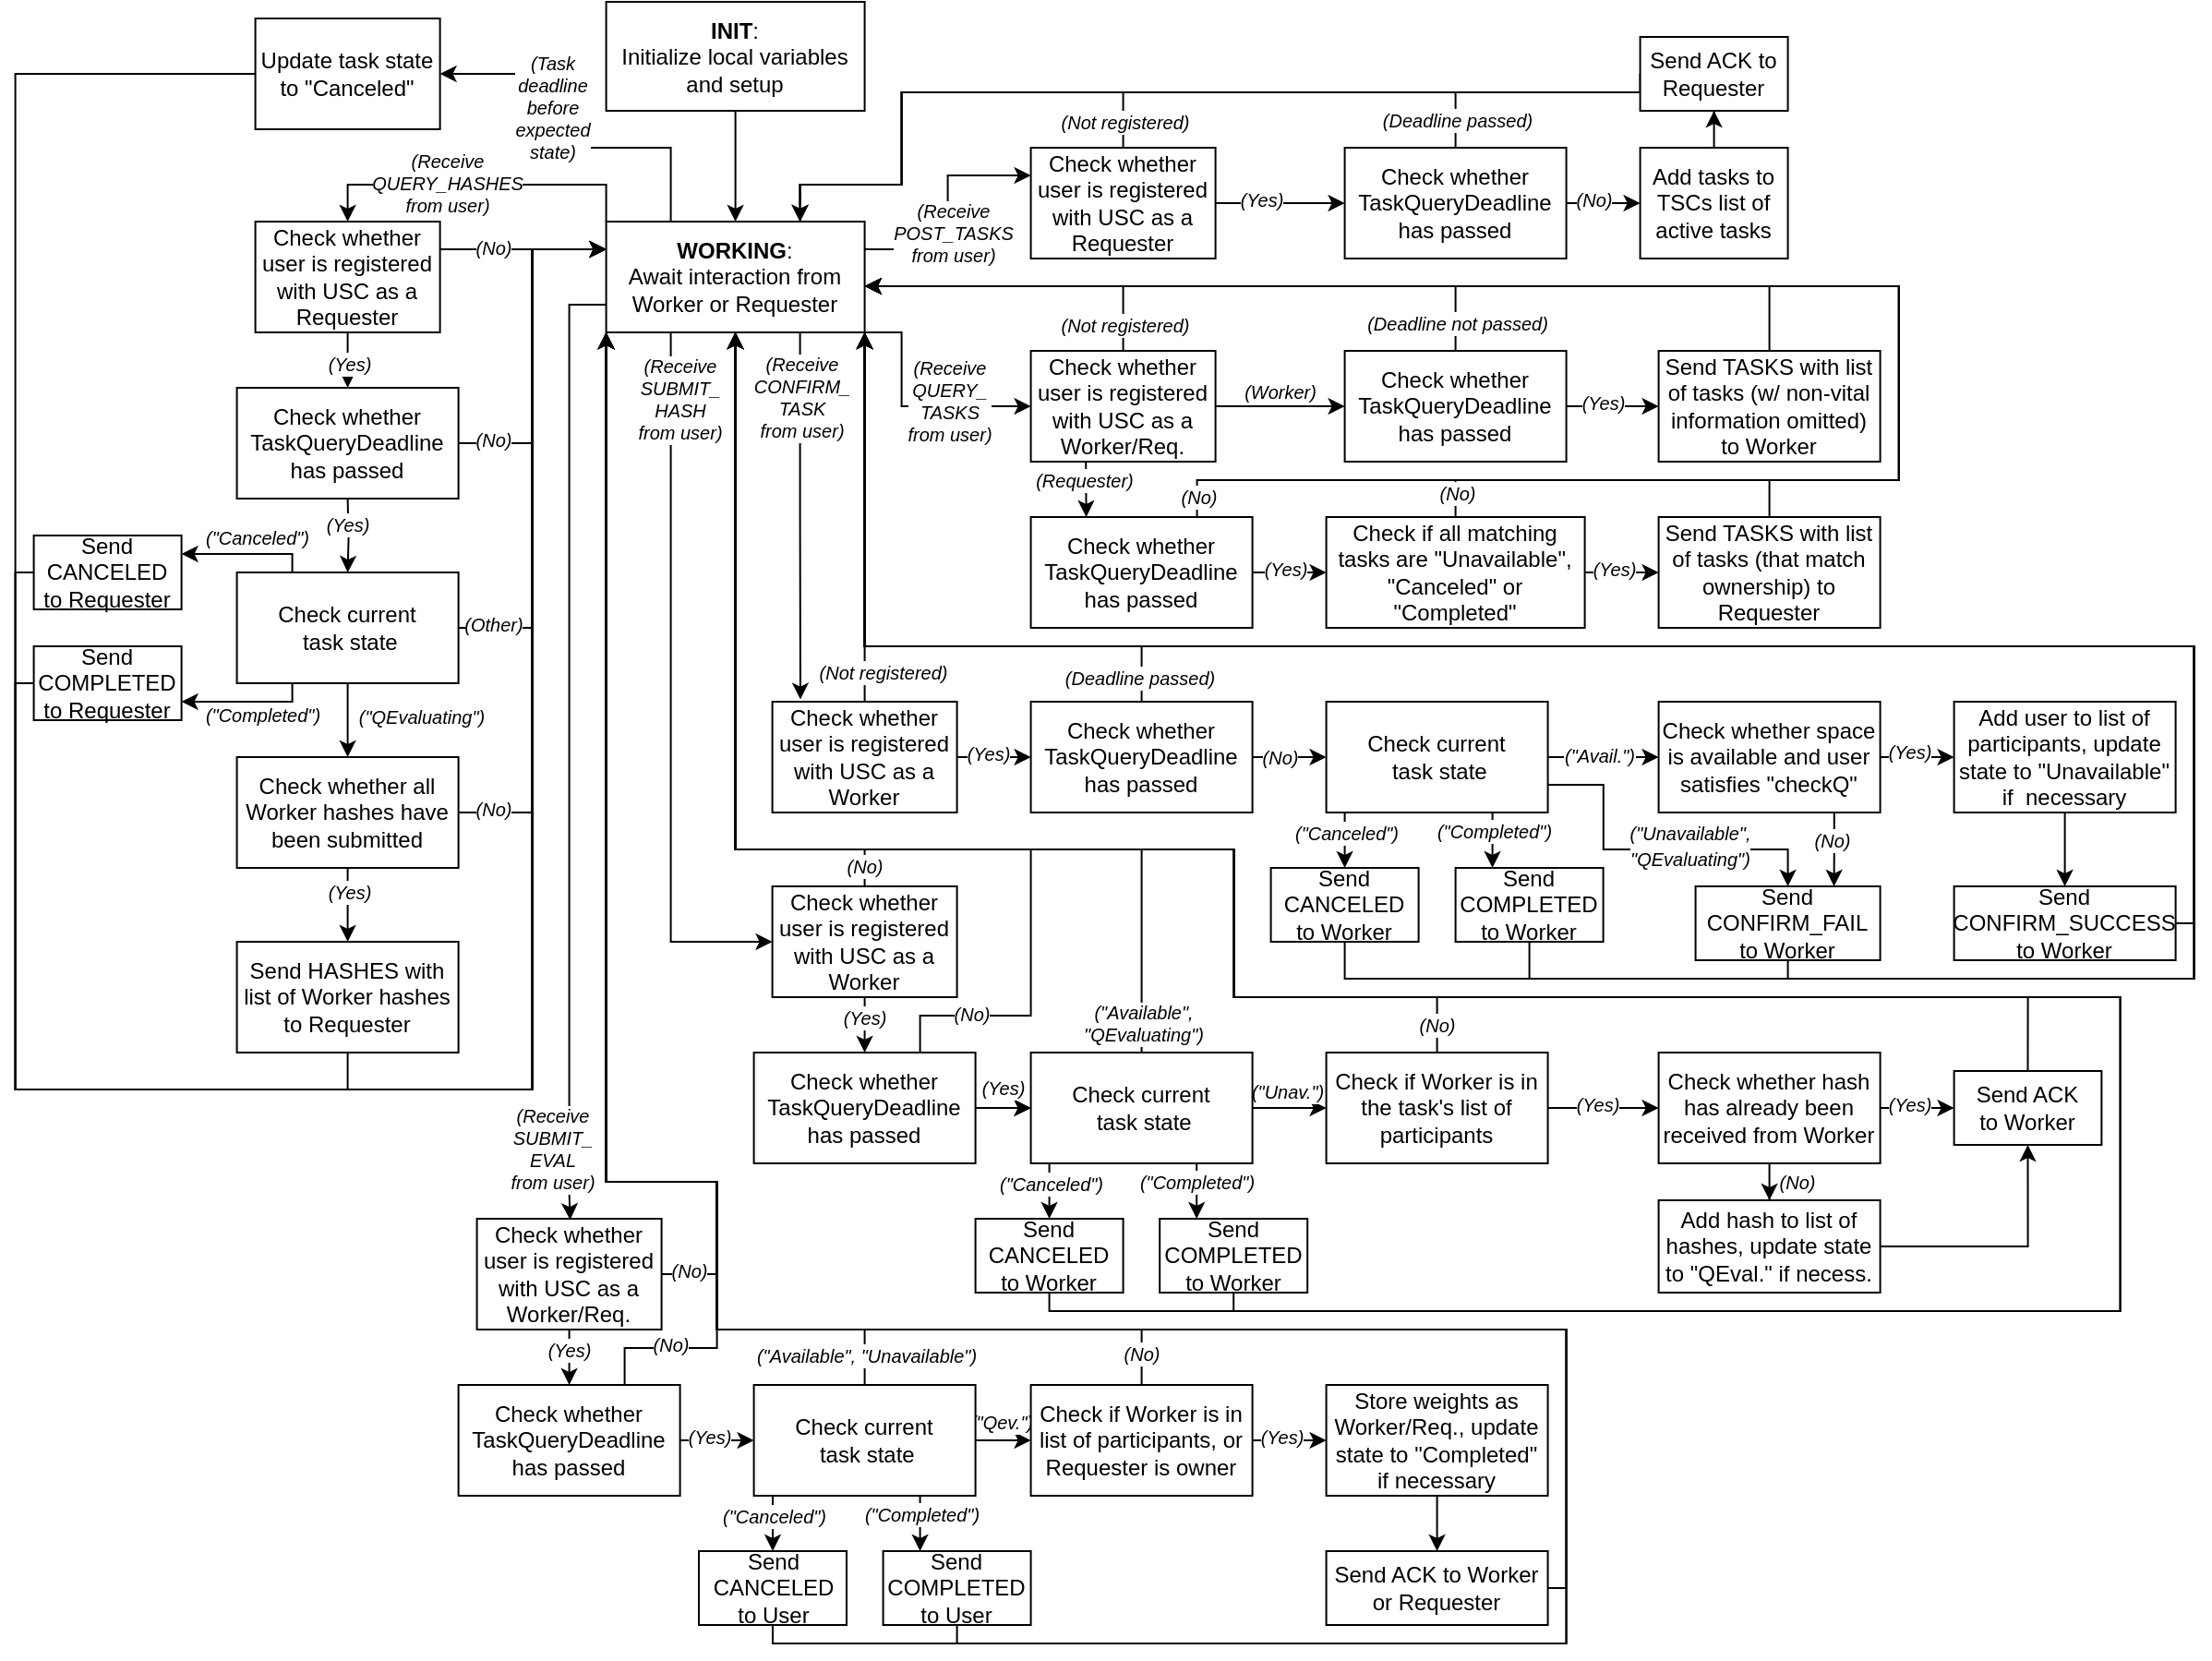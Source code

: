 <mxfile version="24.0.7" type="device">
  <diagram name="Page-1" id="pfJjv0kNMTOQhNplYVDM">
    <mxGraphModel dx="-2592" dy="-1347" grid="1" gridSize="10" guides="1" tooltips="1" connect="1" arrows="1" fold="1" page="1" pageScale="1" pageWidth="850" pageHeight="1100" math="0" shadow="0">
      <root>
        <mxCell id="0" />
        <mxCell id="1" parent="0" />
        <mxCell id="nTwF40fM_3f0XIwP8fzN-1" value="" style="edgeStyle=orthogonalEdgeStyle;rounded=0;orthogonalLoop=1;jettySize=auto;html=1;" edge="1" parent="1" source="nTwF40fM_3f0XIwP8fzN-2" target="nTwF40fM_3f0XIwP8fzN-17">
          <mxGeometry relative="1" as="geometry" />
        </mxCell>
        <mxCell id="nTwF40fM_3f0XIwP8fzN-2" value="&lt;div&gt;&lt;b&gt;INIT&lt;/b&gt;: &lt;br&gt;&lt;/div&gt;&lt;div&gt;Initialize local variables and setup&lt;/div&gt;" style="rounded=0;whiteSpace=wrap;html=1;" vertex="1" parent="1">
          <mxGeometry x="5100.3" y="3290" width="140" height="59" as="geometry" />
        </mxCell>
        <mxCell id="nTwF40fM_3f0XIwP8fzN-3" style="edgeStyle=orthogonalEdgeStyle;rounded=0;orthogonalLoop=1;jettySize=auto;html=1;exitX=1;exitY=0.25;exitDx=0;exitDy=0;entryX=0;entryY=0.25;entryDx=0;entryDy=0;" edge="1" parent="1" source="nTwF40fM_3f0XIwP8fzN-17" target="nTwF40fM_3f0XIwP8fzN-22">
          <mxGeometry relative="1" as="geometry">
            <mxPoint x="5240.4" y="3384" as="sourcePoint" />
          </mxGeometry>
        </mxCell>
        <mxCell id="nTwF40fM_3f0XIwP8fzN-4" value="&lt;div style=&quot;font-size: 10px;&quot;&gt;&lt;font style=&quot;font-size: 10px;&quot;&gt;&lt;i&gt;(Receive &lt;br&gt;&lt;/i&gt;&lt;/font&gt;&lt;/div&gt;&lt;div style=&quot;font-size: 10px;&quot;&gt;&lt;font style=&quot;font-size: 10px;&quot;&gt;&lt;i&gt;POST_TASKS&lt;/i&gt;&lt;/font&gt;&lt;/div&gt;&lt;div style=&quot;font-size: 10px;&quot;&gt;&lt;font style=&quot;font-size: 10px;&quot;&gt;&lt;i&gt;from user)&lt;br&gt;&lt;/i&gt;&lt;/font&gt;&lt;/div&gt;" style="edgeLabel;html=1;align=center;verticalAlign=middle;resizable=0;points=[];" vertex="1" connectable="0" parent="nTwF40fM_3f0XIwP8fzN-3">
          <mxGeometry x="0.049" y="-1" relative="1" as="geometry">
            <mxPoint x="1" y="14" as="offset" />
          </mxGeometry>
        </mxCell>
        <mxCell id="nTwF40fM_3f0XIwP8fzN-5" style="edgeStyle=orthogonalEdgeStyle;rounded=0;orthogonalLoop=1;jettySize=auto;html=1;exitX=1;exitY=1;exitDx=0;exitDy=0;entryX=0;entryY=0.5;entryDx=0;entryDy=0;" edge="1" parent="1" source="nTwF40fM_3f0XIwP8fzN-17" target="nTwF40fM_3f0XIwP8fzN-38">
          <mxGeometry relative="1" as="geometry">
            <mxPoint x="5240.4" y="3459" as="sourcePoint" />
            <Array as="points">
              <mxPoint x="5260.3" y="3469" />
              <mxPoint x="5260.3" y="3509" />
            </Array>
          </mxGeometry>
        </mxCell>
        <mxCell id="nTwF40fM_3f0XIwP8fzN-6" value="&lt;div style=&quot;font-size: 10px;&quot;&gt;&lt;font style=&quot;font-size: 10px;&quot;&gt;&lt;i&gt;(Receive&lt;/i&gt;&lt;/font&gt;&lt;/div&gt;&lt;div style=&quot;font-size: 10px;&quot;&gt;&lt;font style=&quot;font-size: 10px;&quot;&gt;&lt;i&gt;QUERY_&lt;/i&gt;&lt;/font&gt;&lt;/div&gt;&lt;div style=&quot;font-size: 10px;&quot;&gt;&lt;font style=&quot;font-size: 10px;&quot;&gt;&lt;i&gt;TASKS&lt;/i&gt;&lt;/font&gt;&lt;/div&gt;&lt;div style=&quot;font-size: 10px;&quot;&gt;&lt;font style=&quot;font-size: 10px;&quot;&gt;&lt;i&gt;from user)&lt;br&gt;&lt;/i&gt;&lt;/font&gt;&lt;/div&gt;" style="edgeLabel;html=1;align=center;verticalAlign=middle;resizable=0;points=[];" vertex="1" connectable="0" parent="nTwF40fM_3f0XIwP8fzN-5">
          <mxGeometry x="0.357" y="3" relative="1" as="geometry">
            <mxPoint x="-3" as="offset" />
          </mxGeometry>
        </mxCell>
        <mxCell id="nTwF40fM_3f0XIwP8fzN-7" style="edgeStyle=orthogonalEdgeStyle;rounded=0;orthogonalLoop=1;jettySize=auto;html=1;exitX=0.75;exitY=1;exitDx=0;exitDy=0;entryX=0.152;entryY=-0.02;entryDx=0;entryDy=0;entryPerimeter=0;" edge="1" parent="1" source="nTwF40fM_3f0XIwP8fzN-17" target="nTwF40fM_3f0XIwP8fzN-58">
          <mxGeometry relative="1" as="geometry" />
        </mxCell>
        <mxCell id="nTwF40fM_3f0XIwP8fzN-8" value="&lt;div style=&quot;font-size: 10px;&quot;&gt;&lt;font style=&quot;font-size: 10px;&quot;&gt;&lt;i&gt;(Receive&lt;/i&gt;&lt;/font&gt;&lt;/div&gt;&lt;div style=&quot;font-size: 10px;&quot;&gt;&lt;font style=&quot;font-size: 10px;&quot;&gt;&lt;i&gt;CONFIRM_&lt;/i&gt;&lt;/font&gt;&lt;/div&gt;&lt;div style=&quot;font-size: 10px;&quot;&gt;&lt;font style=&quot;font-size: 10px;&quot;&gt;&lt;i&gt;TASK&lt;br&gt;&lt;/i&gt;&lt;/font&gt;&lt;/div&gt;&lt;div style=&quot;font-size: 10px;&quot;&gt;&lt;font style=&quot;font-size: 10px;&quot;&gt;&lt;i&gt;from user)&lt;br&gt;&lt;/i&gt;&lt;/font&gt;&lt;/div&gt;" style="edgeLabel;html=1;align=center;verticalAlign=middle;resizable=0;points=[];" vertex="1" connectable="0" parent="nTwF40fM_3f0XIwP8fzN-7">
          <mxGeometry x="-0.517" y="1" relative="1" as="geometry">
            <mxPoint x="-1" y="-13" as="offset" />
          </mxGeometry>
        </mxCell>
        <mxCell id="nTwF40fM_3f0XIwP8fzN-9" style="edgeStyle=orthogonalEdgeStyle;rounded=0;orthogonalLoop=1;jettySize=auto;html=1;exitX=0.25;exitY=1;exitDx=0;exitDy=0;entryX=0;entryY=0.5;entryDx=0;entryDy=0;" edge="1" parent="1" source="nTwF40fM_3f0XIwP8fzN-17" target="nTwF40fM_3f0XIwP8fzN-129">
          <mxGeometry relative="1" as="geometry">
            <mxPoint x="5099.5" y="3859.12" as="targetPoint" />
          </mxGeometry>
        </mxCell>
        <mxCell id="nTwF40fM_3f0XIwP8fzN-10" value="&lt;div style=&quot;font-size: 10px;&quot;&gt;&lt;font style=&quot;font-size: 10px;&quot;&gt;&lt;i&gt;(Receive&lt;/i&gt;&lt;/font&gt;&lt;/div&gt;&lt;div style=&quot;font-size: 10px;&quot;&gt;&lt;font style=&quot;font-size: 10px;&quot;&gt;&lt;i&gt;SUBMIT_&lt;/i&gt;&lt;/font&gt;&lt;/div&gt;&lt;div style=&quot;font-size: 10px;&quot;&gt;&lt;font style=&quot;font-size: 10px;&quot;&gt;&lt;i&gt;HASH&lt;br&gt;&lt;/i&gt;&lt;/font&gt;&lt;/div&gt;&lt;div style=&quot;font-size: 10px;&quot;&gt;&lt;font style=&quot;font-size: 10px;&quot;&gt;&lt;i&gt;from user)&lt;br&gt;&lt;/i&gt;&lt;/font&gt;&lt;/div&gt;" style="edgeLabel;html=1;align=center;verticalAlign=middle;resizable=0;points=[];" vertex="1" connectable="0" parent="nTwF40fM_3f0XIwP8fzN-9">
          <mxGeometry x="-0.828" y="-2" relative="1" as="geometry">
            <mxPoint x="6" y="3" as="offset" />
          </mxGeometry>
        </mxCell>
        <mxCell id="nTwF40fM_3f0XIwP8fzN-11" style="edgeStyle=orthogonalEdgeStyle;rounded=0;orthogonalLoop=1;jettySize=auto;html=1;exitX=0;exitY=0;exitDx=0;exitDy=0;entryX=0.5;entryY=0;entryDx=0;entryDy=0;" edge="1" parent="1" source="nTwF40fM_3f0XIwP8fzN-17" target="nTwF40fM_3f0XIwP8fzN-134">
          <mxGeometry relative="1" as="geometry">
            <Array as="points">
              <mxPoint x="5100.3" y="3389" />
              <mxPoint x="4960.3" y="3389" />
            </Array>
          </mxGeometry>
        </mxCell>
        <mxCell id="nTwF40fM_3f0XIwP8fzN-12" value="&lt;div style=&quot;font-size: 10px;&quot;&gt;&lt;font style=&quot;font-size: 10px;&quot;&gt;&lt;i&gt;(Receive &lt;br&gt;&lt;/i&gt;&lt;/font&gt;&lt;/div&gt;&lt;div style=&quot;font-size: 10px;&quot;&gt;&lt;font style=&quot;font-size: 10px;&quot;&gt;&lt;i&gt;QUERY_HASHES&lt;br&gt;&lt;/i&gt;&lt;/font&gt;&lt;/div&gt;&lt;div style=&quot;font-size: 10px;&quot;&gt;&lt;font style=&quot;font-size: 10px;&quot;&gt;&lt;i&gt;from user)&lt;br&gt;&lt;/i&gt;&lt;/font&gt;&lt;/div&gt;" style="edgeLabel;html=1;align=center;verticalAlign=middle;resizable=0;points=[];" vertex="1" connectable="0" parent="nTwF40fM_3f0XIwP8fzN-11">
          <mxGeometry x="0.056" relative="1" as="geometry">
            <mxPoint x="-12" y="-1" as="offset" />
          </mxGeometry>
        </mxCell>
        <mxCell id="nTwF40fM_3f0XIwP8fzN-13" style="edgeStyle=orthogonalEdgeStyle;rounded=0;orthogonalLoop=1;jettySize=auto;html=1;exitX=0;exitY=0.75;exitDx=0;exitDy=0;entryX=0.105;entryY=0.01;entryDx=0;entryDy=0;entryPerimeter=0;" edge="1" parent="1" source="nTwF40fM_3f0XIwP8fzN-17">
          <mxGeometry relative="1" as="geometry">
            <mxPoint x="5080.8" y="3949.6" as="targetPoint" />
            <Array as="points">
              <mxPoint x="5080.3" y="3454" />
              <mxPoint x="5080.3" y="3935" />
            </Array>
          </mxGeometry>
        </mxCell>
        <mxCell id="nTwF40fM_3f0XIwP8fzN-14" value="&lt;div style=&quot;font-size: 10px;&quot;&gt;&lt;font style=&quot;font-size: 10px;&quot;&gt;&lt;i&gt;(Receive&lt;/i&gt;&lt;/font&gt;&lt;/div&gt;&lt;div style=&quot;font-size: 10px;&quot;&gt;&lt;font style=&quot;font-size: 10px;&quot;&gt;&lt;i&gt;SUBMIT_&lt;/i&gt;&lt;/font&gt;&lt;/div&gt;&lt;div style=&quot;font-size: 10px;&quot;&gt;&lt;font style=&quot;font-size: 10px;&quot;&gt;&lt;i&gt;EVAL&lt;br&gt;&lt;/i&gt;&lt;/font&gt;&lt;/div&gt;&lt;div style=&quot;font-size: 10px;&quot;&gt;&lt;font style=&quot;font-size: 10px;&quot;&gt;&lt;i&gt;from user)&lt;br&gt;&lt;/i&gt;&lt;/font&gt;&lt;/div&gt;" style="edgeLabel;html=1;align=center;verticalAlign=middle;resizable=0;points=[];" vertex="1" connectable="0" parent="nTwF40fM_3f0XIwP8fzN-13">
          <mxGeometry x="0.811" y="-3" relative="1" as="geometry">
            <mxPoint x="-7" y="9" as="offset" />
          </mxGeometry>
        </mxCell>
        <mxCell id="nTwF40fM_3f0XIwP8fzN-15" style="edgeStyle=orthogonalEdgeStyle;rounded=0;orthogonalLoop=1;jettySize=auto;html=1;exitX=0.25;exitY=0;exitDx=0;exitDy=0;entryX=1;entryY=0.5;entryDx=0;entryDy=0;" edge="1" parent="1" source="nTwF40fM_3f0XIwP8fzN-17" target="nTwF40fM_3f0XIwP8fzN-193">
          <mxGeometry relative="1" as="geometry">
            <mxPoint x="5050.3" y="3309" as="targetPoint" />
            <Array as="points">
              <mxPoint x="5135.3" y="3369" />
              <mxPoint x="5070.3" y="3369" />
              <mxPoint x="5070.3" y="3329" />
            </Array>
          </mxGeometry>
        </mxCell>
        <mxCell id="nTwF40fM_3f0XIwP8fzN-16" value="&lt;div style=&quot;font-size: 10px;&quot;&gt;&lt;font style=&quot;font-size: 10px;&quot;&gt;&lt;i&gt;(Task &lt;br&gt;&lt;/i&gt;&lt;/font&gt;&lt;/div&gt;&lt;div style=&quot;font-size: 10px;&quot;&gt;&lt;font style=&quot;font-size: 10px;&quot;&gt;&lt;i&gt;deadline&lt;/i&gt;&lt;/font&gt;&lt;/div&gt;&lt;div style=&quot;font-size: 10px;&quot;&gt;&lt;font style=&quot;font-size: 10px;&quot;&gt;&lt;i&gt;before&lt;/i&gt;&lt;/font&gt;&lt;/div&gt;&lt;div style=&quot;font-size: 10px;&quot;&gt;&lt;font style=&quot;font-size: 10px;&quot;&gt;&lt;i&gt;expected&lt;/i&gt;&lt;/font&gt;&lt;/div&gt;&lt;div style=&quot;font-size: 10px;&quot;&gt;&lt;font style=&quot;font-size: 10px;&quot;&gt;&lt;i&gt;state)&lt;br&gt;&lt;/i&gt;&lt;/font&gt;&lt;/div&gt;" style="edgeLabel;html=1;align=center;verticalAlign=middle;resizable=0;points=[];" vertex="1" connectable="0" parent="nTwF40fM_3f0XIwP8fzN-15">
          <mxGeometry x="0.689" y="-3" relative="1" as="geometry">
            <mxPoint x="28" y="21" as="offset" />
          </mxGeometry>
        </mxCell>
        <mxCell id="nTwF40fM_3f0XIwP8fzN-17" value="&lt;div&gt;&lt;b&gt;WORKING&lt;/b&gt;:&lt;/div&gt;&lt;div&gt;Await interaction from Worker or Requester&lt;br&gt;&lt;/div&gt;" style="rounded=0;whiteSpace=wrap;html=1;" vertex="1" parent="1">
          <mxGeometry x="5100.3" y="3409" width="140" height="60" as="geometry" />
        </mxCell>
        <mxCell id="nTwF40fM_3f0XIwP8fzN-18" style="edgeStyle=orthogonalEdgeStyle;rounded=0;orthogonalLoop=1;jettySize=auto;html=1;exitX=0.5;exitY=0;exitDx=0;exitDy=0;entryX=0.75;entryY=0;entryDx=0;entryDy=0;" edge="1" parent="1" source="nTwF40fM_3f0XIwP8fzN-22" target="nTwF40fM_3f0XIwP8fzN-17">
          <mxGeometry relative="1" as="geometry">
            <Array as="points">
              <mxPoint x="5380.3" y="3339" />
              <mxPoint x="5260.3" y="3339" />
              <mxPoint x="5260.3" y="3389" />
              <mxPoint x="5205.3" y="3389" />
            </Array>
          </mxGeometry>
        </mxCell>
        <mxCell id="nTwF40fM_3f0XIwP8fzN-19" value="&lt;div&gt;&lt;font style=&quot;font-size: 10px;&quot;&gt;&lt;i&gt;(Not registered)&lt;/i&gt;&lt;/font&gt;&lt;/div&gt;" style="edgeLabel;html=1;align=center;verticalAlign=middle;resizable=0;points=[];" vertex="1" connectable="0" parent="nTwF40fM_3f0XIwP8fzN-18">
          <mxGeometry x="-0.886" y="-1" relative="1" as="geometry">
            <mxPoint x="-1" y="1" as="offset" />
          </mxGeometry>
        </mxCell>
        <mxCell id="nTwF40fM_3f0XIwP8fzN-20" style="edgeStyle=orthogonalEdgeStyle;rounded=0;orthogonalLoop=1;jettySize=auto;html=1;exitX=1;exitY=0.5;exitDx=0;exitDy=0;entryX=0;entryY=0.5;entryDx=0;entryDy=0;" edge="1" parent="1" source="nTwF40fM_3f0XIwP8fzN-22" target="nTwF40fM_3f0XIwP8fzN-25">
          <mxGeometry relative="1" as="geometry" />
        </mxCell>
        <mxCell id="nTwF40fM_3f0XIwP8fzN-21" value="&lt;font style=&quot;font-size: 10px;&quot;&gt;&lt;i&gt;(Yes)&lt;br&gt;&lt;/i&gt;&lt;/font&gt;" style="edgeLabel;html=1;align=center;verticalAlign=middle;resizable=0;points=[];" vertex="1" connectable="0" parent="nTwF40fM_3f0XIwP8fzN-20">
          <mxGeometry x="-0.328" relative="1" as="geometry">
            <mxPoint x="1" y="-2" as="offset" />
          </mxGeometry>
        </mxCell>
        <mxCell id="nTwF40fM_3f0XIwP8fzN-22" value="Check whether user is registered with USC as a Requester " style="rounded=0;whiteSpace=wrap;html=1;" vertex="1" parent="1">
          <mxGeometry x="5330.3" y="3369" width="100" height="60" as="geometry" />
        </mxCell>
        <mxCell id="nTwF40fM_3f0XIwP8fzN-23" style="edgeStyle=orthogonalEdgeStyle;rounded=0;orthogonalLoop=1;jettySize=auto;html=1;exitX=1;exitY=0.5;exitDx=0;exitDy=0;entryX=0;entryY=0.5;entryDx=0;entryDy=0;" edge="1" parent="1" source="nTwF40fM_3f0XIwP8fzN-25" target="nTwF40fM_3f0XIwP8fzN-27">
          <mxGeometry relative="1" as="geometry" />
        </mxCell>
        <mxCell id="nTwF40fM_3f0XIwP8fzN-24" value="&lt;font style=&quot;font-size: 10px;&quot;&gt;&lt;i&gt;(No)&lt;br&gt;&lt;/i&gt;&lt;/font&gt;" style="edgeLabel;html=1;align=center;verticalAlign=middle;resizable=0;points=[];" vertex="1" connectable="0" parent="nTwF40fM_3f0XIwP8fzN-23">
          <mxGeometry x="-0.374" y="1" relative="1" as="geometry">
            <mxPoint x="2" y="-1" as="offset" />
          </mxGeometry>
        </mxCell>
        <mxCell id="nTwF40fM_3f0XIwP8fzN-25" value="&lt;div&gt;Check whether&lt;br&gt;&lt;/div&gt;&lt;div&gt;TaskQueryDeadline&lt;/div&gt;&lt;div&gt;has passed&lt;br&gt;&lt;/div&gt;" style="rounded=0;whiteSpace=wrap;html=1;" vertex="1" parent="1">
          <mxGeometry x="5500.3" y="3369" width="120" height="60" as="geometry" />
        </mxCell>
        <mxCell id="nTwF40fM_3f0XIwP8fzN-26" value="" style="edgeStyle=orthogonalEdgeStyle;rounded=0;orthogonalLoop=1;jettySize=auto;html=1;" edge="1" parent="1" source="nTwF40fM_3f0XIwP8fzN-27" target="nTwF40fM_3f0XIwP8fzN-29">
          <mxGeometry relative="1" as="geometry" />
        </mxCell>
        <mxCell id="nTwF40fM_3f0XIwP8fzN-27" value="Add tasks to TSCs list of active tasks" style="rounded=0;whiteSpace=wrap;html=1;" vertex="1" parent="1">
          <mxGeometry x="5660.3" y="3369" width="80" height="60" as="geometry" />
        </mxCell>
        <mxCell id="nTwF40fM_3f0XIwP8fzN-28" style="edgeStyle=orthogonalEdgeStyle;rounded=0;orthogonalLoop=1;jettySize=auto;html=1;exitX=0;exitY=0.5;exitDx=0;exitDy=0;entryX=0.75;entryY=0;entryDx=0;entryDy=0;" edge="1" parent="1" source="nTwF40fM_3f0XIwP8fzN-29" target="nTwF40fM_3f0XIwP8fzN-17">
          <mxGeometry relative="1" as="geometry">
            <Array as="points">
              <mxPoint x="5660.3" y="3339" />
              <mxPoint x="5260.3" y="3339" />
              <mxPoint x="5260.3" y="3389" />
              <mxPoint x="5205.3" y="3389" />
            </Array>
          </mxGeometry>
        </mxCell>
        <mxCell id="nTwF40fM_3f0XIwP8fzN-29" value="Send ACK to Requester" style="rounded=0;whiteSpace=wrap;html=1;" vertex="1" parent="1">
          <mxGeometry x="5660.3" y="3309" width="80" height="40" as="geometry" />
        </mxCell>
        <mxCell id="nTwF40fM_3f0XIwP8fzN-30" style="edgeStyle=orthogonalEdgeStyle;rounded=0;orthogonalLoop=1;jettySize=auto;html=1;exitX=0.5;exitY=0;exitDx=0;exitDy=0;entryX=0.75;entryY=0;entryDx=0;entryDy=0;" edge="1" parent="1" source="nTwF40fM_3f0XIwP8fzN-25" target="nTwF40fM_3f0XIwP8fzN-17">
          <mxGeometry relative="1" as="geometry">
            <Array as="points">
              <mxPoint x="5560.3" y="3339" />
              <mxPoint x="5260.3" y="3339" />
              <mxPoint x="5260.3" y="3389" />
              <mxPoint x="5205.3" y="3389" />
            </Array>
          </mxGeometry>
        </mxCell>
        <mxCell id="nTwF40fM_3f0XIwP8fzN-31" value="&lt;font style=&quot;font-size: 10px;&quot;&gt;&lt;i&gt;(Deadline passed)&lt;br&gt;&lt;/i&gt;&lt;/font&gt;" style="edgeLabel;html=1;align=center;verticalAlign=middle;resizable=0;points=[];" vertex="1" connectable="0" parent="nTwF40fM_3f0XIwP8fzN-30">
          <mxGeometry x="-0.943" relative="1" as="geometry">
            <mxPoint y="-2" as="offset" />
          </mxGeometry>
        </mxCell>
        <mxCell id="nTwF40fM_3f0XIwP8fzN-32" value="" style="edgeStyle=orthogonalEdgeStyle;rounded=0;orthogonalLoop=1;jettySize=auto;html=1;" edge="1" parent="1" source="nTwF40fM_3f0XIwP8fzN-38" target="nTwF40fM_3f0XIwP8fzN-43">
          <mxGeometry relative="1" as="geometry" />
        </mxCell>
        <mxCell id="nTwF40fM_3f0XIwP8fzN-33" value="&lt;div style=&quot;font-size: 10px;&quot;&gt;&lt;font style=&quot;font-size: 10px;&quot;&gt;&lt;i&gt;(Worker)&lt;br&gt;&lt;/i&gt;&lt;/font&gt;&lt;/div&gt;" style="edgeLabel;html=1;align=center;verticalAlign=middle;resizable=0;points=[];" vertex="1" connectable="0" parent="nTwF40fM_3f0XIwP8fzN-32">
          <mxGeometry x="-0.441" y="-2" relative="1" as="geometry">
            <mxPoint x="15" y="-10" as="offset" />
          </mxGeometry>
        </mxCell>
        <mxCell id="nTwF40fM_3f0XIwP8fzN-34" style="edgeStyle=orthogonalEdgeStyle;rounded=0;orthogonalLoop=1;jettySize=auto;html=1;exitX=0.5;exitY=0;exitDx=0;exitDy=0;entryX=1;entryY=0.75;entryDx=0;entryDy=0;" edge="1" parent="1" source="nTwF40fM_3f0XIwP8fzN-38">
          <mxGeometry relative="1" as="geometry">
            <mxPoint x="5240.4" y="3444" as="targetPoint" />
            <Array as="points">
              <mxPoint x="5380.4" y="3444" />
            </Array>
          </mxGeometry>
        </mxCell>
        <mxCell id="nTwF40fM_3f0XIwP8fzN-35" value="&lt;div&gt;&lt;font style=&quot;font-size: 10px;&quot;&gt;&lt;i&gt;(Not registered)&lt;/i&gt;&lt;/font&gt;&lt;/div&gt;" style="edgeLabel;html=1;align=center;verticalAlign=middle;resizable=0;points=[];" vertex="1" connectable="0" parent="nTwF40fM_3f0XIwP8fzN-34">
          <mxGeometry x="-0.902" relative="1" as="geometry">
            <mxPoint y="-6" as="offset" />
          </mxGeometry>
        </mxCell>
        <mxCell id="nTwF40fM_3f0XIwP8fzN-36" value="" style="edgeStyle=orthogonalEdgeStyle;rounded=0;orthogonalLoop=1;jettySize=auto;html=1;entryX=0.25;entryY=0;entryDx=0;entryDy=0;exitX=0.298;exitY=0.994;exitDx=0;exitDy=0;exitPerimeter=0;" edge="1" parent="1" source="nTwF40fM_3f0XIwP8fzN-38" target="nTwF40fM_3f0XIwP8fzN-48">
          <mxGeometry relative="1" as="geometry" />
        </mxCell>
        <mxCell id="nTwF40fM_3f0XIwP8fzN-37" value="&lt;font style=&quot;font-size: 10px;&quot;&gt;&lt;i&gt;(Requester)&lt;/i&gt;&lt;/font&gt;" style="edgeLabel;html=1;align=center;verticalAlign=middle;resizable=0;points=[];" vertex="1" connectable="0" parent="nTwF40fM_3f0XIwP8fzN-36">
          <mxGeometry x="0.3" y="2" relative="1" as="geometry">
            <mxPoint x="-3" y="-9" as="offset" />
          </mxGeometry>
        </mxCell>
        <mxCell id="nTwF40fM_3f0XIwP8fzN-38" value="Check whether user is registered with USC as a Worker/Req. " style="rounded=0;whiteSpace=wrap;html=1;" vertex="1" parent="1">
          <mxGeometry x="5330.3" y="3479" width="100" height="60" as="geometry" />
        </mxCell>
        <mxCell id="nTwF40fM_3f0XIwP8fzN-39" value="" style="edgeStyle=orthogonalEdgeStyle;rounded=0;orthogonalLoop=1;jettySize=auto;html=1;" edge="1" parent="1" source="nTwF40fM_3f0XIwP8fzN-43" target="nTwF40fM_3f0XIwP8fzN-45">
          <mxGeometry relative="1" as="geometry" />
        </mxCell>
        <mxCell id="nTwF40fM_3f0XIwP8fzN-40" value="&lt;font style=&quot;font-size: 10px;&quot;&gt;&lt;i&gt;(Yes)&lt;br&gt;&lt;/i&gt;&lt;/font&gt;" style="edgeLabel;html=1;align=center;verticalAlign=middle;resizable=0;points=[];" vertex="1" connectable="0" parent="nTwF40fM_3f0XIwP8fzN-39">
          <mxGeometry x="-0.285" y="3" relative="1" as="geometry">
            <mxPoint x="1" y="1" as="offset" />
          </mxGeometry>
        </mxCell>
        <mxCell id="nTwF40fM_3f0XIwP8fzN-41" style="edgeStyle=orthogonalEdgeStyle;rounded=0;orthogonalLoop=1;jettySize=auto;html=1;exitX=0.5;exitY=0;exitDx=0;exitDy=0;entryX=1;entryY=0.75;entryDx=0;entryDy=0;" edge="1" parent="1" source="nTwF40fM_3f0XIwP8fzN-43">
          <mxGeometry relative="1" as="geometry">
            <mxPoint x="5240.4" y="3444" as="targetPoint" />
            <Array as="points">
              <mxPoint x="5560.4" y="3444" />
            </Array>
          </mxGeometry>
        </mxCell>
        <mxCell id="nTwF40fM_3f0XIwP8fzN-42" value="&lt;font style=&quot;font-size: 10px;&quot;&gt;&lt;i&gt;(Deadline not passed)&lt;br&gt;&lt;/i&gt;&lt;/font&gt;" style="edgeLabel;html=1;align=center;verticalAlign=middle;resizable=0;points=[];" vertex="1" connectable="0" parent="nTwF40fM_3f0XIwP8fzN-41">
          <mxGeometry x="-0.955" relative="1" as="geometry">
            <mxPoint y="-7" as="offset" />
          </mxGeometry>
        </mxCell>
        <mxCell id="nTwF40fM_3f0XIwP8fzN-43" value="&lt;div&gt;Check whether&lt;br&gt;&lt;/div&gt;&lt;div&gt;TaskQueryDeadline&lt;/div&gt;&lt;div&gt;has passed&lt;br&gt;&lt;/div&gt;" style="rounded=0;whiteSpace=wrap;html=1;" vertex="1" parent="1">
          <mxGeometry x="5500.3" y="3479" width="120" height="60" as="geometry" />
        </mxCell>
        <mxCell id="nTwF40fM_3f0XIwP8fzN-44" style="edgeStyle=orthogonalEdgeStyle;rounded=0;orthogonalLoop=1;jettySize=auto;html=1;exitX=0.5;exitY=0;exitDx=0;exitDy=0;entryX=1;entryY=0.75;entryDx=0;entryDy=0;" edge="1" parent="1" source="nTwF40fM_3f0XIwP8fzN-45">
          <mxGeometry relative="1" as="geometry">
            <mxPoint x="5240.4" y="3444" as="targetPoint" />
            <Array as="points">
              <mxPoint x="5730.4" y="3444" />
            </Array>
          </mxGeometry>
        </mxCell>
        <mxCell id="nTwF40fM_3f0XIwP8fzN-45" value="Send TASKS with list of tasks (w/ non-vital information omitted) to Worker" style="rounded=0;whiteSpace=wrap;html=1;" vertex="1" parent="1">
          <mxGeometry x="5670.3" y="3479" width="120" height="60" as="geometry" />
        </mxCell>
        <mxCell id="nTwF40fM_3f0XIwP8fzN-46" value="" style="edgeStyle=orthogonalEdgeStyle;rounded=0;orthogonalLoop=1;jettySize=auto;html=1;" edge="1" parent="1" source="nTwF40fM_3f0XIwP8fzN-48" target="nTwF40fM_3f0XIwP8fzN-55">
          <mxGeometry relative="1" as="geometry" />
        </mxCell>
        <mxCell id="nTwF40fM_3f0XIwP8fzN-47" value="&lt;font style=&quot;font-size: 10px;&quot;&gt;&lt;i&gt;(Yes)&lt;/i&gt;&lt;/font&gt;" style="edgeLabel;html=1;align=center;verticalAlign=middle;resizable=0;points=[];" vertex="1" connectable="0" parent="nTwF40fM_3f0XIwP8fzN-46">
          <mxGeometry x="-0.101" y="1" relative="1" as="geometry">
            <mxPoint x="-1" y="-1" as="offset" />
          </mxGeometry>
        </mxCell>
        <mxCell id="nTwF40fM_3f0XIwP8fzN-48" value="&lt;div&gt;Check whether&lt;br&gt;&lt;/div&gt;&lt;div&gt;TaskQueryDeadline&lt;/div&gt;&lt;div&gt;has passed&lt;br&gt;&lt;/div&gt;" style="rounded=0;whiteSpace=wrap;html=1;" vertex="1" parent="1">
          <mxGeometry x="5330.3" y="3569" width="120" height="60" as="geometry" />
        </mxCell>
        <mxCell id="nTwF40fM_3f0XIwP8fzN-49" style="edgeStyle=orthogonalEdgeStyle;rounded=0;orthogonalLoop=1;jettySize=auto;html=1;exitX=0.5;exitY=0;exitDx=0;exitDy=0;entryX=1;entryY=0.75;entryDx=0;entryDy=0;" edge="1" parent="1" source="nTwF40fM_3f0XIwP8fzN-50">
          <mxGeometry relative="1" as="geometry">
            <mxPoint x="5240.4" y="3444" as="targetPoint" />
            <Array as="points">
              <mxPoint x="5730.4" y="3549" />
              <mxPoint x="5800.4" y="3549" />
              <mxPoint x="5800.4" y="3444" />
            </Array>
          </mxGeometry>
        </mxCell>
        <mxCell id="nTwF40fM_3f0XIwP8fzN-50" value="Send TASKS with list of tasks (that match ownership) to Requester" style="rounded=0;whiteSpace=wrap;html=1;" vertex="1" parent="1">
          <mxGeometry x="5670.3" y="3569" width="120" height="60" as="geometry" />
        </mxCell>
        <mxCell id="nTwF40fM_3f0XIwP8fzN-51" value="" style="edgeStyle=orthogonalEdgeStyle;rounded=0;orthogonalLoop=1;jettySize=auto;html=1;entryX=0;entryY=0.5;entryDx=0;entryDy=0;exitX=1;exitY=0.5;exitDx=0;exitDy=0;" edge="1" parent="1" source="nTwF40fM_3f0XIwP8fzN-55" target="nTwF40fM_3f0XIwP8fzN-50">
          <mxGeometry relative="1" as="geometry">
            <mxPoint x="5621.4" y="3599.33" as="sourcePoint" />
            <mxPoint x="5661.4" y="3599.33" as="targetPoint" />
          </mxGeometry>
        </mxCell>
        <mxCell id="nTwF40fM_3f0XIwP8fzN-52" value="&lt;font style=&quot;font-size: 10px;&quot;&gt;&lt;i&gt;(Yes)&lt;br&gt;&lt;/i&gt;&lt;/font&gt;" style="edgeLabel;html=1;align=center;verticalAlign=middle;resizable=0;points=[];" vertex="1" connectable="0" parent="nTwF40fM_3f0XIwP8fzN-51">
          <mxGeometry x="-0.284" y="-1" relative="1" as="geometry">
            <mxPoint x="1" y="-3" as="offset" />
          </mxGeometry>
        </mxCell>
        <mxCell id="nTwF40fM_3f0XIwP8fzN-53" style="edgeStyle=orthogonalEdgeStyle;rounded=0;orthogonalLoop=1;jettySize=auto;html=1;exitX=0.5;exitY=0;exitDx=0;exitDy=0;entryX=1;entryY=0.75;entryDx=0;entryDy=0;" edge="1" parent="1" source="nTwF40fM_3f0XIwP8fzN-55">
          <mxGeometry relative="1" as="geometry">
            <mxPoint x="5240.4" y="3444" as="targetPoint" />
            <Array as="points">
              <mxPoint x="5560.4" y="3549" />
              <mxPoint x="5800.4" y="3549" />
              <mxPoint x="5800.4" y="3444" />
            </Array>
          </mxGeometry>
        </mxCell>
        <mxCell id="nTwF40fM_3f0XIwP8fzN-54" value="&lt;font style=&quot;font-size: 10px;&quot;&gt;&lt;i&gt;(No)&lt;br&gt;&lt;/i&gt;&lt;/font&gt;" style="edgeLabel;html=1;align=center;verticalAlign=middle;resizable=0;points=[];" vertex="1" connectable="0" parent="nTwF40fM_3f0XIwP8fzN-53">
          <mxGeometry x="-0.97" relative="1" as="geometry">
            <mxPoint y="1" as="offset" />
          </mxGeometry>
        </mxCell>
        <mxCell id="nTwF40fM_3f0XIwP8fzN-55" value="&lt;div&gt;Check if all matching tasks are &quot;Unavailable&quot;,&lt;/div&gt;&lt;div&gt;&quot;Canceled&quot; or &quot;Completed&quot;&lt;br&gt;&lt;/div&gt;" style="rounded=0;whiteSpace=wrap;html=1;" vertex="1" parent="1">
          <mxGeometry x="5490.3" y="3569" width="140" height="60" as="geometry" />
        </mxCell>
        <mxCell id="nTwF40fM_3f0XIwP8fzN-56" style="edgeStyle=orthogonalEdgeStyle;rounded=0;orthogonalLoop=1;jettySize=auto;html=1;exitX=0.5;exitY=0;exitDx=0;exitDy=0;entryX=1;entryY=1;entryDx=0;entryDy=0;" edge="1" parent="1" source="nTwF40fM_3f0XIwP8fzN-58" target="nTwF40fM_3f0XIwP8fzN-17">
          <mxGeometry relative="1" as="geometry">
            <Array as="points">
              <mxPoint x="5240.3" y="3549" />
              <mxPoint x="5240.3" y="3549" />
            </Array>
          </mxGeometry>
        </mxCell>
        <mxCell id="nTwF40fM_3f0XIwP8fzN-57" value="&lt;div&gt;&lt;font style=&quot;font-size: 10px;&quot;&gt;&lt;i&gt;(Not registered)&lt;/i&gt;&lt;/font&gt;&lt;/div&gt;" style="edgeLabel;html=1;align=center;verticalAlign=middle;resizable=0;points=[];" vertex="1" connectable="0" parent="nTwF40fM_3f0XIwP8fzN-56">
          <mxGeometry x="-0.873" relative="1" as="geometry">
            <mxPoint x="9" y="-4" as="offset" />
          </mxGeometry>
        </mxCell>
        <mxCell id="nTwF40fM_3f0XIwP8fzN-58" value="Check whether user is registered with USC as a Worker " style="rounded=0;whiteSpace=wrap;html=1;" vertex="1" parent="1">
          <mxGeometry x="5190.3" y="3669" width="100" height="60" as="geometry" />
        </mxCell>
        <mxCell id="nTwF40fM_3f0XIwP8fzN-59" value="" style="edgeStyle=orthogonalEdgeStyle;rounded=0;orthogonalLoop=1;jettySize=auto;html=1;" edge="1" parent="1" source="nTwF40fM_3f0XIwP8fzN-58" target="nTwF40fM_3f0XIwP8fzN-65">
          <mxGeometry relative="1" as="geometry" />
        </mxCell>
        <mxCell id="nTwF40fM_3f0XIwP8fzN-60" value="&lt;font style=&quot;font-size: 10px;&quot;&gt;&lt;i&gt;(Yes)&lt;/i&gt;&lt;/font&gt;" style="edgeLabel;html=1;align=center;verticalAlign=middle;resizable=0;points=[];" vertex="1" connectable="0" parent="nTwF40fM_3f0XIwP8fzN-59">
          <mxGeometry x="-0.304" y="-3" relative="1" as="geometry">
            <mxPoint x="2" y="-5" as="offset" />
          </mxGeometry>
        </mxCell>
        <mxCell id="nTwF40fM_3f0XIwP8fzN-61" style="edgeStyle=orthogonalEdgeStyle;rounded=0;orthogonalLoop=1;jettySize=auto;html=1;exitX=0.5;exitY=0;exitDx=0;exitDy=0;entryX=1;entryY=1;entryDx=0;entryDy=0;" edge="1" parent="1" source="nTwF40fM_3f0XIwP8fzN-65" target="nTwF40fM_3f0XIwP8fzN-17">
          <mxGeometry relative="1" as="geometry">
            <Array as="points">
              <mxPoint x="5390.3" y="3639" />
              <mxPoint x="5240.3" y="3639" />
            </Array>
          </mxGeometry>
        </mxCell>
        <mxCell id="nTwF40fM_3f0XIwP8fzN-62" value="&lt;font style=&quot;font-size: 10px;&quot;&gt;&lt;i&gt;(Deadline passed)&lt;br&gt;&lt;/i&gt;&lt;/font&gt;" style="edgeLabel;html=1;align=center;verticalAlign=middle;resizable=0;points=[];" vertex="1" connectable="0" parent="nTwF40fM_3f0XIwP8fzN-61">
          <mxGeometry x="-0.923" y="2" relative="1" as="geometry">
            <mxPoint as="offset" />
          </mxGeometry>
        </mxCell>
        <mxCell id="nTwF40fM_3f0XIwP8fzN-63" value="" style="edgeStyle=orthogonalEdgeStyle;rounded=0;orthogonalLoop=1;jettySize=auto;html=1;" edge="1" parent="1" source="nTwF40fM_3f0XIwP8fzN-65" target="nTwF40fM_3f0XIwP8fzN-76">
          <mxGeometry relative="1" as="geometry" />
        </mxCell>
        <mxCell id="nTwF40fM_3f0XIwP8fzN-64" value="&lt;font style=&quot;font-size: 10px;&quot;&gt;&lt;i&gt;(No)&lt;/i&gt;&lt;/font&gt;" style="edgeLabel;html=1;align=center;verticalAlign=middle;resizable=0;points=[];" vertex="1" connectable="0" parent="nTwF40fM_3f0XIwP8fzN-63">
          <mxGeometry x="-0.304" relative="1" as="geometry">
            <mxPoint as="offset" />
          </mxGeometry>
        </mxCell>
        <mxCell id="nTwF40fM_3f0XIwP8fzN-65" value="&lt;div&gt;Check whether&lt;br&gt;&lt;/div&gt;&lt;div&gt;TaskQueryDeadline&lt;/div&gt;&lt;div&gt;has passed&lt;br&gt;&lt;/div&gt;" style="rounded=0;whiteSpace=wrap;html=1;" vertex="1" parent="1">
          <mxGeometry x="5330.3" y="3669" width="120" height="60" as="geometry" />
        </mxCell>
        <mxCell id="nTwF40fM_3f0XIwP8fzN-66" style="edgeStyle=orthogonalEdgeStyle;rounded=0;orthogonalLoop=1;jettySize=auto;html=1;exitX=0.75;exitY=0;exitDx=0;exitDy=0;entryX=1;entryY=0.75;entryDx=0;entryDy=0;" edge="1" parent="1" source="nTwF40fM_3f0XIwP8fzN-48">
          <mxGeometry relative="1" as="geometry">
            <mxPoint x="5240.4" y="3444" as="targetPoint" />
            <Array as="points">
              <mxPoint x="5420.4" y="3549" />
              <mxPoint x="5800.4" y="3549" />
              <mxPoint x="5800.4" y="3444" />
            </Array>
          </mxGeometry>
        </mxCell>
        <mxCell id="nTwF40fM_3f0XIwP8fzN-67" value="&lt;font style=&quot;font-size: 10px;&quot;&gt;&lt;i&gt;(No)&lt;/i&gt;&lt;/font&gt;" style="edgeLabel;html=1;align=center;verticalAlign=middle;resizable=0;points=[];" vertex="1" connectable="0" parent="nTwF40fM_3f0XIwP8fzN-66">
          <mxGeometry x="-0.976" relative="1" as="geometry">
            <mxPoint y="2" as="offset" />
          </mxGeometry>
        </mxCell>
        <mxCell id="nTwF40fM_3f0XIwP8fzN-68" value="" style="edgeStyle=orthogonalEdgeStyle;rounded=0;orthogonalLoop=1;jettySize=auto;html=1;" edge="1" parent="1" source="nTwF40fM_3f0XIwP8fzN-76" target="nTwF40fM_3f0XIwP8fzN-81">
          <mxGeometry relative="1" as="geometry" />
        </mxCell>
        <mxCell id="nTwF40fM_3f0XIwP8fzN-69" value="&lt;font style=&quot;font-size: 10px;&quot;&gt;&lt;i&gt;(&quot;Avail.&quot;)&lt;br&gt;&lt;/i&gt;&lt;/font&gt;" style="edgeLabel;html=1;align=center;verticalAlign=middle;resizable=0;points=[];" vertex="1" connectable="0" parent="nTwF40fM_3f0XIwP8fzN-68">
          <mxGeometry x="-0.044" y="1" relative="1" as="geometry">
            <mxPoint x="-1" as="offset" />
          </mxGeometry>
        </mxCell>
        <mxCell id="nTwF40fM_3f0XIwP8fzN-70" style="edgeStyle=orthogonalEdgeStyle;rounded=0;orthogonalLoop=1;jettySize=auto;html=1;exitX=0.25;exitY=1;exitDx=0;exitDy=0;entryX=0.5;entryY=0;entryDx=0;entryDy=0;" edge="1" parent="1" source="nTwF40fM_3f0XIwP8fzN-76" target="nTwF40fM_3f0XIwP8fzN-85">
          <mxGeometry relative="1" as="geometry">
            <Array as="points">
              <mxPoint x="5500.4" y="3729" />
            </Array>
          </mxGeometry>
        </mxCell>
        <mxCell id="nTwF40fM_3f0XIwP8fzN-71" value="&lt;font style=&quot;font-size: 10px;&quot;&gt;&lt;i&gt;(&quot;Canceled&quot;)&lt;br&gt;&lt;/i&gt;&lt;/font&gt;" style="edgeLabel;html=1;align=center;verticalAlign=middle;resizable=0;points=[];" vertex="1" connectable="0" parent="nTwF40fM_3f0XIwP8fzN-70">
          <mxGeometry x="0.214" relative="1" as="geometry">
            <mxPoint as="offset" />
          </mxGeometry>
        </mxCell>
        <mxCell id="nTwF40fM_3f0XIwP8fzN-72" style="edgeStyle=orthogonalEdgeStyle;rounded=0;orthogonalLoop=1;jettySize=auto;html=1;exitX=0.5;exitY=1;exitDx=0;exitDy=0;entryX=0.25;entryY=0;entryDx=0;entryDy=0;" edge="1" parent="1" source="nTwF40fM_3f0XIwP8fzN-76" target="nTwF40fM_3f0XIwP8fzN-88">
          <mxGeometry relative="1" as="geometry">
            <Array as="points">
              <mxPoint x="5580.4" y="3729" />
            </Array>
          </mxGeometry>
        </mxCell>
        <mxCell id="nTwF40fM_3f0XIwP8fzN-73" value="&lt;font style=&quot;font-size: 10px;&quot;&gt;&lt;i&gt;(&quot;Completed&quot;)&lt;br&gt;&lt;/i&gt;&lt;/font&gt;" style="edgeLabel;html=1;align=center;verticalAlign=middle;resizable=0;points=[];" vertex="1" connectable="0" parent="nTwF40fM_3f0XIwP8fzN-72">
          <mxGeometry x="0.359" relative="1" as="geometry">
            <mxPoint y="-1" as="offset" />
          </mxGeometry>
        </mxCell>
        <mxCell id="nTwF40fM_3f0XIwP8fzN-74" style="edgeStyle=orthogonalEdgeStyle;rounded=0;orthogonalLoop=1;jettySize=auto;html=1;exitX=1;exitY=0.75;exitDx=0;exitDy=0;entryX=0.5;entryY=0;entryDx=0;entryDy=0;" edge="1" parent="1" source="nTwF40fM_3f0XIwP8fzN-76" target="nTwF40fM_3f0XIwP8fzN-86">
          <mxGeometry relative="1" as="geometry">
            <Array as="points">
              <mxPoint x="5640.4" y="3714" />
              <mxPoint x="5640.4" y="3749" />
              <mxPoint x="5740.4" y="3749" />
            </Array>
          </mxGeometry>
        </mxCell>
        <mxCell id="nTwF40fM_3f0XIwP8fzN-75" value="&lt;p style=&quot;line-height: 40%;&quot;&gt;&lt;/p&gt;&lt;div&gt;&lt;font style=&quot;font-size: 10px;&quot;&gt;&lt;i&gt;(&quot;Unavailable&quot;,&lt;/i&gt;&lt;/font&gt;&lt;/div&gt;&lt;div&gt;&lt;font style=&quot;font-size: 10px;&quot;&gt;&lt;i&gt;&quot;QEvaluating&quot;)&lt;br&gt;&lt;/i&gt;&lt;/font&gt;&lt;/div&gt;&lt;p&gt;&lt;/p&gt;" style="edgeLabel;html=1;align=center;verticalAlign=middle;resizable=0;points=[];" vertex="1" connectable="0" parent="nTwF40fM_3f0XIwP8fzN-74">
          <mxGeometry x="-0.152" y="2" relative="1" as="geometry">
            <mxPoint x="33" as="offset" />
          </mxGeometry>
        </mxCell>
        <mxCell id="nTwF40fM_3f0XIwP8fzN-76" value="&lt;div&gt;Check current&lt;/div&gt;&lt;div&gt;&amp;nbsp;task state&lt;/div&gt;" style="rounded=0;whiteSpace=wrap;html=1;" vertex="1" parent="1">
          <mxGeometry x="5490.3" y="3669" width="120" height="60" as="geometry" />
        </mxCell>
        <mxCell id="nTwF40fM_3f0XIwP8fzN-77" style="edgeStyle=orthogonalEdgeStyle;rounded=0;orthogonalLoop=1;jettySize=auto;html=1;exitX=1;exitY=0.5;exitDx=0;exitDy=0;entryX=0;entryY=0.5;entryDx=0;entryDy=0;" edge="1" parent="1" source="nTwF40fM_3f0XIwP8fzN-81" target="nTwF40fM_3f0XIwP8fzN-83">
          <mxGeometry relative="1" as="geometry" />
        </mxCell>
        <mxCell id="nTwF40fM_3f0XIwP8fzN-78" value="&lt;font style=&quot;font-size: 10px;&quot;&gt;&lt;i&gt;(Yes)&lt;br&gt;&lt;/i&gt;&lt;/font&gt;" style="edgeLabel;html=1;align=center;verticalAlign=middle;resizable=0;points=[];" vertex="1" connectable="0" parent="nTwF40fM_3f0XIwP8fzN-77">
          <mxGeometry x="-0.277" y="1" relative="1" as="geometry">
            <mxPoint x="1" y="-2" as="offset" />
          </mxGeometry>
        </mxCell>
        <mxCell id="nTwF40fM_3f0XIwP8fzN-79" style="edgeStyle=orthogonalEdgeStyle;rounded=0;orthogonalLoop=1;jettySize=auto;html=1;exitX=0.75;exitY=1;exitDx=0;exitDy=0;entryX=0.75;entryY=0;entryDx=0;entryDy=0;" edge="1" parent="1" source="nTwF40fM_3f0XIwP8fzN-81" target="nTwF40fM_3f0XIwP8fzN-86">
          <mxGeometry relative="1" as="geometry">
            <Array as="points">
              <mxPoint x="5765.4" y="3729" />
              <mxPoint x="5765.4" y="3749" />
            </Array>
          </mxGeometry>
        </mxCell>
        <mxCell id="nTwF40fM_3f0XIwP8fzN-80" value="&lt;font style=&quot;font-size: 10px;&quot;&gt;&lt;i&gt;(No)&lt;br&gt;&lt;/i&gt;&lt;/font&gt;" style="edgeLabel;html=1;align=center;verticalAlign=middle;resizable=0;points=[];" vertex="1" connectable="0" parent="nTwF40fM_3f0XIwP8fzN-79">
          <mxGeometry x="-0.139" y="-2" relative="1" as="geometry">
            <mxPoint as="offset" />
          </mxGeometry>
        </mxCell>
        <mxCell id="nTwF40fM_3f0XIwP8fzN-81" value="Check whether space is available and user satisfies &quot;checkQ&quot;" style="rounded=0;whiteSpace=wrap;html=1;" vertex="1" parent="1">
          <mxGeometry x="5670.3" y="3669" width="120" height="60" as="geometry" />
        </mxCell>
        <mxCell id="nTwF40fM_3f0XIwP8fzN-82" value="" style="edgeStyle=orthogonalEdgeStyle;rounded=0;orthogonalLoop=1;jettySize=auto;html=1;" edge="1" parent="1" source="nTwF40fM_3f0XIwP8fzN-83" target="nTwF40fM_3f0XIwP8fzN-90">
          <mxGeometry relative="1" as="geometry" />
        </mxCell>
        <mxCell id="nTwF40fM_3f0XIwP8fzN-83" value="Add user to list of participants, update state to &quot;Unavailable&quot; if&amp;nbsp; necessary" style="rounded=0;whiteSpace=wrap;html=1;" vertex="1" parent="1">
          <mxGeometry x="5830.3" y="3669" width="120" height="60" as="geometry" />
        </mxCell>
        <mxCell id="nTwF40fM_3f0XIwP8fzN-84" style="edgeStyle=orthogonalEdgeStyle;rounded=0;orthogonalLoop=1;jettySize=auto;html=1;exitX=0.5;exitY=1;exitDx=0;exitDy=0;entryX=1;entryY=1;entryDx=0;entryDy=0;" edge="1" parent="1" source="nTwF40fM_3f0XIwP8fzN-85" target="nTwF40fM_3f0XIwP8fzN-17">
          <mxGeometry relative="1" as="geometry">
            <Array as="points">
              <mxPoint x="5500.3" y="3819" />
              <mxPoint x="5960.3" y="3819" />
              <mxPoint x="5960.3" y="3639" />
              <mxPoint x="5240.3" y="3639" />
            </Array>
          </mxGeometry>
        </mxCell>
        <mxCell id="nTwF40fM_3f0XIwP8fzN-85" value="Send CANCELED to Worker" style="rounded=0;whiteSpace=wrap;html=1;" vertex="1" parent="1">
          <mxGeometry x="5460.3" y="3759" width="80" height="40" as="geometry" />
        </mxCell>
        <mxCell id="nTwF40fM_3f0XIwP8fzN-86" value="&lt;div&gt;Send CONFIRM_FAIL &lt;br&gt;&lt;/div&gt;&lt;div&gt;to Worker&lt;/div&gt;" style="rounded=0;whiteSpace=wrap;html=1;" vertex="1" parent="1">
          <mxGeometry x="5690.3" y="3769" width="100" height="40" as="geometry" />
        </mxCell>
        <mxCell id="nTwF40fM_3f0XIwP8fzN-87" style="edgeStyle=orthogonalEdgeStyle;rounded=0;orthogonalLoop=1;jettySize=auto;html=1;exitX=0.5;exitY=1;exitDx=0;exitDy=0;entryX=1;entryY=1;entryDx=0;entryDy=0;" edge="1" parent="1" source="nTwF40fM_3f0XIwP8fzN-88" target="nTwF40fM_3f0XIwP8fzN-17">
          <mxGeometry relative="1" as="geometry">
            <Array as="points">
              <mxPoint x="5600.3" y="3819" />
              <mxPoint x="5960.3" y="3819" />
              <mxPoint x="5960.3" y="3639" />
              <mxPoint x="5240.3" y="3639" />
            </Array>
          </mxGeometry>
        </mxCell>
        <mxCell id="nTwF40fM_3f0XIwP8fzN-88" value="Send COMPLETED to Worker" style="rounded=0;whiteSpace=wrap;html=1;" vertex="1" parent="1">
          <mxGeometry x="5560.3" y="3759" width="80" height="40" as="geometry" />
        </mxCell>
        <mxCell id="nTwF40fM_3f0XIwP8fzN-89" style="edgeStyle=orthogonalEdgeStyle;rounded=0;orthogonalLoop=1;jettySize=auto;html=1;exitX=1;exitY=0.5;exitDx=0;exitDy=0;entryX=1;entryY=1;entryDx=0;entryDy=0;" edge="1" parent="1" source="nTwF40fM_3f0XIwP8fzN-90" target="nTwF40fM_3f0XIwP8fzN-17">
          <mxGeometry relative="1" as="geometry">
            <Array as="points">
              <mxPoint x="5960.3" y="3789" />
              <mxPoint x="5960.3" y="3639" />
              <mxPoint x="5240.3" y="3639" />
            </Array>
          </mxGeometry>
        </mxCell>
        <mxCell id="nTwF40fM_3f0XIwP8fzN-90" value="&lt;div&gt;Send CONFIRM_SUCCESS&lt;br&gt;&lt;/div&gt;&lt;div&gt;to Worker&lt;/div&gt;" style="rounded=0;whiteSpace=wrap;html=1;" vertex="1" parent="1">
          <mxGeometry x="5830.3" y="3769" width="120" height="40" as="geometry" />
        </mxCell>
        <mxCell id="nTwF40fM_3f0XIwP8fzN-91" style="edgeStyle=orthogonalEdgeStyle;rounded=0;orthogonalLoop=1;jettySize=auto;html=1;exitX=0.5;exitY=1;exitDx=0;exitDy=0;entryX=1;entryY=1;entryDx=0;entryDy=0;" edge="1" parent="1" source="nTwF40fM_3f0XIwP8fzN-86" target="nTwF40fM_3f0XIwP8fzN-17">
          <mxGeometry relative="1" as="geometry">
            <Array as="points">
              <mxPoint x="5740.3" y="3819" />
              <mxPoint x="5960.3" y="3819" />
              <mxPoint x="5960.3" y="3639" />
              <mxPoint x="5240.3" y="3639" />
            </Array>
          </mxGeometry>
        </mxCell>
        <mxCell id="nTwF40fM_3f0XIwP8fzN-92" value="" style="edgeStyle=orthogonalEdgeStyle;rounded=0;orthogonalLoop=1;jettySize=auto;html=1;" edge="1" parent="1" source="nTwF40fM_3f0XIwP8fzN-95" target="nTwF40fM_3f0XIwP8fzN-106">
          <mxGeometry relative="1" as="geometry" />
        </mxCell>
        <mxCell id="nTwF40fM_3f0XIwP8fzN-93" style="edgeStyle=orthogonalEdgeStyle;rounded=0;orthogonalLoop=1;jettySize=auto;html=1;exitX=0.75;exitY=0;exitDx=0;exitDy=0;entryX=0.5;entryY=1;entryDx=0;entryDy=0;" edge="1" parent="1" source="nTwF40fM_3f0XIwP8fzN-95" target="nTwF40fM_3f0XIwP8fzN-17">
          <mxGeometry relative="1" as="geometry">
            <Array as="points">
              <mxPoint x="5270.3" y="3839" />
              <mxPoint x="5330.3" y="3839" />
              <mxPoint x="5330.3" y="3749" />
              <mxPoint x="5170.3" y="3749" />
            </Array>
          </mxGeometry>
        </mxCell>
        <mxCell id="nTwF40fM_3f0XIwP8fzN-94" value="&lt;font style=&quot;font-size: 10px;&quot;&gt;&lt;i&gt;(No)&lt;/i&gt;&lt;/font&gt;" style="edgeLabel;html=1;align=center;verticalAlign=middle;resizable=0;points=[];" vertex="1" connectable="0" parent="nTwF40fM_3f0XIwP8fzN-93">
          <mxGeometry x="-0.844" y="-1" relative="1" as="geometry">
            <mxPoint y="-2" as="offset" />
          </mxGeometry>
        </mxCell>
        <mxCell id="nTwF40fM_3f0XIwP8fzN-95" value="&lt;div&gt;Check whether&lt;br&gt;&lt;/div&gt;&lt;div&gt;TaskQueryDeadline&lt;/div&gt;&lt;div&gt;has passed&lt;br&gt;&lt;/div&gt;" style="rounded=0;whiteSpace=wrap;html=1;" vertex="1" parent="1">
          <mxGeometry x="5180.3" y="3859" width="120" height="60" as="geometry" />
        </mxCell>
        <mxCell id="nTwF40fM_3f0XIwP8fzN-96" value="" style="edgeStyle=orthogonalEdgeStyle;rounded=0;orthogonalLoop=1;jettySize=auto;html=1;exitX=1;exitY=0.5;exitDx=0;exitDy=0;" edge="1" parent="1" source="nTwF40fM_3f0XIwP8fzN-95" target="nTwF40fM_3f0XIwP8fzN-106">
          <mxGeometry relative="1" as="geometry">
            <mxPoint x="5290.4" y="3889" as="sourcePoint" />
          </mxGeometry>
        </mxCell>
        <mxCell id="nTwF40fM_3f0XIwP8fzN-97" value="&lt;font style=&quot;font-size: 10px;&quot;&gt;&lt;i&gt;(Yes)&lt;/i&gt;&lt;/font&gt;" style="edgeLabel;html=1;align=center;verticalAlign=middle;resizable=0;points=[];" vertex="1" connectable="0" parent="nTwF40fM_3f0XIwP8fzN-96">
          <mxGeometry x="-0.304" relative="1" as="geometry">
            <mxPoint x="-3" y="-11" as="offset" />
          </mxGeometry>
        </mxCell>
        <mxCell id="nTwF40fM_3f0XIwP8fzN-98" value="" style="edgeStyle=orthogonalEdgeStyle;rounded=0;orthogonalLoop=1;jettySize=auto;html=1;" edge="1" parent="1" source="nTwF40fM_3f0XIwP8fzN-106" target="nTwF40fM_3f0XIwP8fzN-111">
          <mxGeometry relative="1" as="geometry" />
        </mxCell>
        <mxCell id="nTwF40fM_3f0XIwP8fzN-99" value="&lt;font style=&quot;font-size: 10px;&quot;&gt;&lt;i&gt;(&quot;Unav.&quot;)&lt;br&gt;&lt;/i&gt;&lt;/font&gt;" style="edgeLabel;html=1;align=center;verticalAlign=middle;resizable=0;points=[];" vertex="1" connectable="0" parent="nTwF40fM_3f0XIwP8fzN-98">
          <mxGeometry x="-0.044" y="1" relative="1" as="geometry">
            <mxPoint x="-1" y="-8" as="offset" />
          </mxGeometry>
        </mxCell>
        <mxCell id="nTwF40fM_3f0XIwP8fzN-100" style="edgeStyle=orthogonalEdgeStyle;rounded=0;orthogonalLoop=1;jettySize=auto;html=1;exitX=0.25;exitY=1;exitDx=0;exitDy=0;entryX=0.5;entryY=0;entryDx=0;entryDy=0;" edge="1" parent="1" source="nTwF40fM_3f0XIwP8fzN-106" target="nTwF40fM_3f0XIwP8fzN-118">
          <mxGeometry relative="1" as="geometry">
            <Array as="points">
              <mxPoint x="5340.5" y="3919" />
            </Array>
          </mxGeometry>
        </mxCell>
        <mxCell id="nTwF40fM_3f0XIwP8fzN-101" value="&lt;font style=&quot;font-size: 10px;&quot;&gt;&lt;i&gt;(&quot;Canceled&quot;)&lt;br&gt;&lt;/i&gt;&lt;/font&gt;" style="edgeLabel;html=1;align=center;verticalAlign=middle;resizable=0;points=[];" vertex="1" connectable="0" parent="nTwF40fM_3f0XIwP8fzN-100">
          <mxGeometry x="0.214" relative="1" as="geometry">
            <mxPoint as="offset" />
          </mxGeometry>
        </mxCell>
        <mxCell id="nTwF40fM_3f0XIwP8fzN-102" style="edgeStyle=orthogonalEdgeStyle;rounded=0;orthogonalLoop=1;jettySize=auto;html=1;exitX=0.5;exitY=1;exitDx=0;exitDy=0;entryX=0.25;entryY=0;entryDx=0;entryDy=0;" edge="1" parent="1" source="nTwF40fM_3f0XIwP8fzN-106" target="nTwF40fM_3f0XIwP8fzN-120">
          <mxGeometry relative="1" as="geometry">
            <Array as="points">
              <mxPoint x="5420.5" y="3919" />
            </Array>
          </mxGeometry>
        </mxCell>
        <mxCell id="nTwF40fM_3f0XIwP8fzN-103" value="&lt;font style=&quot;font-size: 10px;&quot;&gt;&lt;i&gt;(&quot;Completed&quot;)&lt;br&gt;&lt;/i&gt;&lt;/font&gt;" style="edgeLabel;html=1;align=center;verticalAlign=middle;resizable=0;points=[];" vertex="1" connectable="0" parent="nTwF40fM_3f0XIwP8fzN-102">
          <mxGeometry x="0.359" relative="1" as="geometry">
            <mxPoint y="-1" as="offset" />
          </mxGeometry>
        </mxCell>
        <mxCell id="nTwF40fM_3f0XIwP8fzN-104" style="edgeStyle=orthogonalEdgeStyle;rounded=0;orthogonalLoop=1;jettySize=auto;html=1;exitX=0.5;exitY=0;exitDx=0;exitDy=0;entryX=0.5;entryY=1;entryDx=0;entryDy=0;" edge="1" parent="1" source="nTwF40fM_3f0XIwP8fzN-106" target="nTwF40fM_3f0XIwP8fzN-17">
          <mxGeometry relative="1" as="geometry">
            <Array as="points">
              <mxPoint x="5390.3" y="3749" />
              <mxPoint x="5170.3" y="3749" />
            </Array>
          </mxGeometry>
        </mxCell>
        <mxCell id="nTwF40fM_3f0XIwP8fzN-105" value="&lt;div style=&quot;font-size: 10px;&quot;&gt;&lt;font style=&quot;font-size: 10px;&quot;&gt;&lt;i&gt;(&quot;Available&quot;,&lt;/i&gt;&lt;/font&gt;&lt;/div&gt;&lt;div style=&quot;font-size: 10px;&quot;&gt;&lt;font style=&quot;font-size: 10px;&quot;&gt;&lt;i&gt;&quot;QEvaluating&quot;)&lt;br&gt;&lt;/i&gt;&lt;/font&gt;&lt;/div&gt;" style="edgeLabel;html=1;align=center;verticalAlign=middle;resizable=0;points=[];" vertex="1" connectable="0" parent="nTwF40fM_3f0XIwP8fzN-104">
          <mxGeometry x="-0.798" y="-1" relative="1" as="geometry">
            <mxPoint x="-1" y="45" as="offset" />
          </mxGeometry>
        </mxCell>
        <mxCell id="nTwF40fM_3f0XIwP8fzN-106" value="&lt;div&gt;Check current&lt;/div&gt;&lt;div&gt;&amp;nbsp;task state&lt;/div&gt;" style="rounded=0;whiteSpace=wrap;html=1;" vertex="1" parent="1">
          <mxGeometry x="5330.3" y="3859" width="120" height="60" as="geometry" />
        </mxCell>
        <mxCell id="nTwF40fM_3f0XIwP8fzN-107" style="edgeStyle=orthogonalEdgeStyle;rounded=0;orthogonalLoop=1;jettySize=auto;html=1;exitX=1;exitY=0.5;exitDx=0;exitDy=0;entryX=0;entryY=0.5;entryDx=0;entryDy=0;" edge="1" parent="1" source="nTwF40fM_3f0XIwP8fzN-111" target="nTwF40fM_3f0XIwP8fzN-116">
          <mxGeometry relative="1" as="geometry" />
        </mxCell>
        <mxCell id="nTwF40fM_3f0XIwP8fzN-108" value="&lt;font style=&quot;font-size: 10px;&quot;&gt;&lt;i&gt;(Yes)&lt;br&gt;&lt;/i&gt;&lt;/font&gt;" style="edgeLabel;html=1;align=center;verticalAlign=middle;resizable=0;points=[];" vertex="1" connectable="0" parent="nTwF40fM_3f0XIwP8fzN-107">
          <mxGeometry x="-0.277" y="1" relative="1" as="geometry">
            <mxPoint x="5" y="-1" as="offset" />
          </mxGeometry>
        </mxCell>
        <mxCell id="nTwF40fM_3f0XIwP8fzN-109" style="edgeStyle=orthogonalEdgeStyle;rounded=0;orthogonalLoop=1;jettySize=auto;html=1;exitX=0.5;exitY=0;exitDx=0;exitDy=0;entryX=0.5;entryY=1;entryDx=0;entryDy=0;" edge="1" parent="1" source="nTwF40fM_3f0XIwP8fzN-111" target="nTwF40fM_3f0XIwP8fzN-17">
          <mxGeometry relative="1" as="geometry">
            <mxPoint x="5140.3" y="3479" as="targetPoint" />
            <Array as="points">
              <mxPoint x="5550.3" y="3829" />
              <mxPoint x="5440.3" y="3829" />
              <mxPoint x="5440.3" y="3749" />
              <mxPoint x="5170.3" y="3749" />
            </Array>
          </mxGeometry>
        </mxCell>
        <mxCell id="nTwF40fM_3f0XIwP8fzN-110" value="&lt;font style=&quot;font-size: 10px;&quot;&gt;&lt;i&gt;(No)&lt;br&gt;&lt;/i&gt;&lt;/font&gt;" style="edgeLabel;html=1;align=center;verticalAlign=middle;resizable=0;points=[];" vertex="1" connectable="0" parent="nTwF40fM_3f0XIwP8fzN-109">
          <mxGeometry x="-0.968" y="2" relative="1" as="geometry">
            <mxPoint x="1" y="-3" as="offset" />
          </mxGeometry>
        </mxCell>
        <mxCell id="nTwF40fM_3f0XIwP8fzN-111" value="Check if Worker is in the task&#39;s list of participants" style="rounded=0;whiteSpace=wrap;html=1;" vertex="1" parent="1">
          <mxGeometry x="5490.3" y="3859" width="120" height="60" as="geometry" />
        </mxCell>
        <mxCell id="nTwF40fM_3f0XIwP8fzN-112" value="" style="edgeStyle=orthogonalEdgeStyle;rounded=0;orthogonalLoop=1;jettySize=auto;html=1;entryX=0.5;entryY=0;entryDx=0;entryDy=0;" edge="1" parent="1" source="nTwF40fM_3f0XIwP8fzN-116" target="nTwF40fM_3f0XIwP8fzN-124">
          <mxGeometry relative="1" as="geometry">
            <mxPoint x="5730.266" y="3959" as="targetPoint" />
          </mxGeometry>
        </mxCell>
        <mxCell id="nTwF40fM_3f0XIwP8fzN-113" value="&lt;font style=&quot;font-size: 10px;&quot;&gt;&lt;i&gt;(No)&lt;br&gt;&lt;/i&gt;&lt;/font&gt;" style="edgeLabel;html=1;align=center;verticalAlign=middle;resizable=0;points=[];" vertex="1" connectable="0" parent="nTwF40fM_3f0XIwP8fzN-112">
          <mxGeometry x="-0.277" relative="1" as="geometry">
            <mxPoint x="14" y="-9" as="offset" />
          </mxGeometry>
        </mxCell>
        <mxCell id="nTwF40fM_3f0XIwP8fzN-114" value="" style="edgeStyle=orthogonalEdgeStyle;rounded=0;orthogonalLoop=1;jettySize=auto;html=1;" edge="1" parent="1" source="nTwF40fM_3f0XIwP8fzN-116" target="nTwF40fM_3f0XIwP8fzN-122">
          <mxGeometry relative="1" as="geometry" />
        </mxCell>
        <mxCell id="nTwF40fM_3f0XIwP8fzN-115" value="&lt;font style=&quot;font-size: 10px;&quot;&gt;&lt;i&gt;(Yes)&lt;br&gt;&lt;/i&gt;&lt;/font&gt;" style="edgeLabel;html=1;align=center;verticalAlign=middle;resizable=0;points=[];" vertex="1" connectable="0" parent="nTwF40fM_3f0XIwP8fzN-114">
          <mxGeometry x="-0.2" y="-1" relative="1" as="geometry">
            <mxPoint x="-1" y="-3" as="offset" />
          </mxGeometry>
        </mxCell>
        <mxCell id="nTwF40fM_3f0XIwP8fzN-116" value="Check whether hash has already been received from Worker" style="rounded=0;whiteSpace=wrap;html=1;" vertex="1" parent="1">
          <mxGeometry x="5670.3" y="3859" width="120" height="60" as="geometry" />
        </mxCell>
        <mxCell id="nTwF40fM_3f0XIwP8fzN-117" style="edgeStyle=orthogonalEdgeStyle;rounded=0;orthogonalLoop=1;jettySize=auto;html=1;exitX=0.5;exitY=1;exitDx=0;exitDy=0;entryX=0.5;entryY=1;entryDx=0;entryDy=0;" edge="1" parent="1" source="nTwF40fM_3f0XIwP8fzN-118" target="nTwF40fM_3f0XIwP8fzN-17">
          <mxGeometry relative="1" as="geometry">
            <Array as="points">
              <mxPoint x="5340.3" y="3999" />
              <mxPoint x="5920.3" y="3999" />
              <mxPoint x="5920.3" y="3829" />
              <mxPoint x="5440.3" y="3829" />
              <mxPoint x="5440.3" y="3749" />
              <mxPoint x="5170.3" y="3749" />
            </Array>
          </mxGeometry>
        </mxCell>
        <mxCell id="nTwF40fM_3f0XIwP8fzN-118" value="Send CANCELED to Worker" style="rounded=0;whiteSpace=wrap;html=1;" vertex="1" parent="1">
          <mxGeometry x="5300.3" y="3949" width="80" height="40" as="geometry" />
        </mxCell>
        <mxCell id="nTwF40fM_3f0XIwP8fzN-119" style="edgeStyle=orthogonalEdgeStyle;rounded=0;orthogonalLoop=1;jettySize=auto;html=1;exitX=0.5;exitY=1;exitDx=0;exitDy=0;entryX=0.5;entryY=1;entryDx=0;entryDy=0;" edge="1" parent="1" source="nTwF40fM_3f0XIwP8fzN-120" target="nTwF40fM_3f0XIwP8fzN-17">
          <mxGeometry relative="1" as="geometry">
            <Array as="points">
              <mxPoint x="5440.3" y="3999" />
              <mxPoint x="5920.3" y="3999" />
              <mxPoint x="5920.3" y="3829" />
              <mxPoint x="5440.3" y="3829" />
              <mxPoint x="5440.3" y="3749" />
              <mxPoint x="5170.3" y="3749" />
            </Array>
          </mxGeometry>
        </mxCell>
        <mxCell id="nTwF40fM_3f0XIwP8fzN-120" value="Send COMPLETED to Worker" style="rounded=0;whiteSpace=wrap;html=1;" vertex="1" parent="1">
          <mxGeometry x="5400.1" y="3949" width="80" height="40" as="geometry" />
        </mxCell>
        <mxCell id="nTwF40fM_3f0XIwP8fzN-121" style="edgeStyle=orthogonalEdgeStyle;rounded=0;orthogonalLoop=1;jettySize=auto;html=1;exitX=0.5;exitY=0;exitDx=0;exitDy=0;entryX=0.5;entryY=1;entryDx=0;entryDy=0;" edge="1" parent="1" source="nTwF40fM_3f0XIwP8fzN-122" target="nTwF40fM_3f0XIwP8fzN-17">
          <mxGeometry relative="1" as="geometry">
            <Array as="points">
              <mxPoint x="5870.3" y="3829" />
              <mxPoint x="5440.3" y="3829" />
              <mxPoint x="5440.3" y="3749" />
              <mxPoint x="5170.3" y="3749" />
            </Array>
          </mxGeometry>
        </mxCell>
        <mxCell id="nTwF40fM_3f0XIwP8fzN-122" value="&lt;div&gt;Send ACK&lt;br&gt;&lt;/div&gt;&lt;div&gt;to Worker&lt;/div&gt;" style="rounded=0;whiteSpace=wrap;html=1;" vertex="1" parent="1">
          <mxGeometry x="5830.3" y="3869" width="79.9" height="40" as="geometry" />
        </mxCell>
        <mxCell id="nTwF40fM_3f0XIwP8fzN-123" style="edgeStyle=orthogonalEdgeStyle;rounded=0;orthogonalLoop=1;jettySize=auto;html=1;exitX=1;exitY=0.5;exitDx=0;exitDy=0;entryX=0.5;entryY=1;entryDx=0;entryDy=0;" edge="1" parent="1" source="nTwF40fM_3f0XIwP8fzN-124" target="nTwF40fM_3f0XIwP8fzN-122">
          <mxGeometry relative="1" as="geometry" />
        </mxCell>
        <mxCell id="nTwF40fM_3f0XIwP8fzN-124" value="Add hash to list of hashes, update state to &quot;QEval.&quot; if necess." style="rounded=0;whiteSpace=wrap;html=1;" vertex="1" parent="1">
          <mxGeometry x="5670.3" y="3939" width="120" height="50" as="geometry" />
        </mxCell>
        <mxCell id="nTwF40fM_3f0XIwP8fzN-125" value="" style="edgeStyle=orthogonalEdgeStyle;rounded=0;orthogonalLoop=1;jettySize=auto;html=1;" edge="1" parent="1" source="nTwF40fM_3f0XIwP8fzN-129" target="nTwF40fM_3f0XIwP8fzN-95">
          <mxGeometry relative="1" as="geometry" />
        </mxCell>
        <mxCell id="nTwF40fM_3f0XIwP8fzN-126" value="&lt;font style=&quot;font-size: 10px;&quot;&gt;&lt;i&gt;(Yes)&lt;/i&gt;&lt;/font&gt;" style="edgeLabel;html=1;align=center;verticalAlign=middle;resizable=0;points=[];" vertex="1" connectable="0" parent="nTwF40fM_3f0XIwP8fzN-125">
          <mxGeometry x="-0.629" y="-1" relative="1" as="geometry">
            <mxPoint y="1" as="offset" />
          </mxGeometry>
        </mxCell>
        <mxCell id="nTwF40fM_3f0XIwP8fzN-127" style="edgeStyle=orthogonalEdgeStyle;rounded=0;orthogonalLoop=1;jettySize=auto;html=1;exitX=0.5;exitY=0;exitDx=0;exitDy=0;entryX=0.5;entryY=1;entryDx=0;entryDy=0;" edge="1" parent="1" source="nTwF40fM_3f0XIwP8fzN-129" target="nTwF40fM_3f0XIwP8fzN-17">
          <mxGeometry relative="1" as="geometry">
            <Array as="points">
              <mxPoint x="5240.3" y="3749" />
              <mxPoint x="5170.3" y="3749" />
            </Array>
          </mxGeometry>
        </mxCell>
        <mxCell id="nTwF40fM_3f0XIwP8fzN-128" value="&lt;font style=&quot;font-size: 10px;&quot;&gt;&lt;i&gt;(No)&lt;/i&gt;&lt;/font&gt;" style="edgeLabel;html=1;align=center;verticalAlign=middle;resizable=0;points=[];" vertex="1" connectable="0" parent="nTwF40fM_3f0XIwP8fzN-127">
          <mxGeometry x="-0.947" y="1" relative="1" as="geometry">
            <mxPoint y="-1" as="offset" />
          </mxGeometry>
        </mxCell>
        <mxCell id="nTwF40fM_3f0XIwP8fzN-129" value="Check whether user is registered with USC as a Worker " style="rounded=0;whiteSpace=wrap;html=1;" vertex="1" parent="1">
          <mxGeometry x="5190.3" y="3769" width="100" height="60" as="geometry" />
        </mxCell>
        <mxCell id="nTwF40fM_3f0XIwP8fzN-130" value="" style="edgeStyle=orthogonalEdgeStyle;rounded=0;orthogonalLoop=1;jettySize=auto;html=1;" edge="1" parent="1" source="nTwF40fM_3f0XIwP8fzN-134" target="nTwF40fM_3f0XIwP8fzN-139">
          <mxGeometry relative="1" as="geometry" />
        </mxCell>
        <mxCell id="nTwF40fM_3f0XIwP8fzN-131" value="&lt;font style=&quot;font-size: 10px;&quot;&gt;&lt;i&gt;(Yes)&lt;br&gt;&lt;/i&gt;&lt;/font&gt;" style="edgeLabel;html=1;align=center;verticalAlign=middle;resizable=0;points=[];" vertex="1" connectable="0" parent="nTwF40fM_3f0XIwP8fzN-130">
          <mxGeometry x="-0.332" relative="1" as="geometry">
            <mxPoint as="offset" />
          </mxGeometry>
        </mxCell>
        <mxCell id="nTwF40fM_3f0XIwP8fzN-132" style="edgeStyle=orthogonalEdgeStyle;rounded=0;orthogonalLoop=1;jettySize=auto;html=1;exitX=1;exitY=0.25;exitDx=0;exitDy=0;entryX=0;entryY=0.25;entryDx=0;entryDy=0;" edge="1" parent="1" source="nTwF40fM_3f0XIwP8fzN-134" target="nTwF40fM_3f0XIwP8fzN-17">
          <mxGeometry relative="1" as="geometry">
            <Array as="points" />
          </mxGeometry>
        </mxCell>
        <mxCell id="nTwF40fM_3f0XIwP8fzN-133" value="&lt;font style=&quot;font-size: 10px;&quot;&gt;&lt;i&gt;(No)&lt;br&gt;&lt;/i&gt;&lt;/font&gt;" style="edgeLabel;html=1;align=center;verticalAlign=middle;resizable=0;points=[];" vertex="1" connectable="0" parent="nTwF40fM_3f0XIwP8fzN-132">
          <mxGeometry x="-0.423" relative="1" as="geometry">
            <mxPoint x="2" y="-1" as="offset" />
          </mxGeometry>
        </mxCell>
        <mxCell id="nTwF40fM_3f0XIwP8fzN-134" value="Check whether user is registered with USC as a Requester " style="rounded=0;whiteSpace=wrap;html=1;" vertex="1" parent="1">
          <mxGeometry x="4910.3" y="3409" width="100" height="60" as="geometry" />
        </mxCell>
        <mxCell id="nTwF40fM_3f0XIwP8fzN-135" value="" style="edgeStyle=orthogonalEdgeStyle;rounded=0;orthogonalLoop=1;jettySize=auto;html=1;" edge="1" parent="1" target="nTwF40fM_3f0XIwP8fzN-148">
          <mxGeometry relative="1" as="geometry">
            <mxPoint x="4960.3" y="3559" as="sourcePoint" />
          </mxGeometry>
        </mxCell>
        <mxCell id="nTwF40fM_3f0XIwP8fzN-136" value="&lt;font style=&quot;font-size: 10px;&quot;&gt;&lt;i&gt;(Yes)&lt;br&gt;&lt;/i&gt;&lt;/font&gt;" style="edgeLabel;html=1;align=center;verticalAlign=middle;resizable=0;points=[];" vertex="1" connectable="0" parent="nTwF40fM_3f0XIwP8fzN-135">
          <mxGeometry x="-0.215" y="-1" relative="1" as="geometry">
            <mxPoint y="-2" as="offset" />
          </mxGeometry>
        </mxCell>
        <mxCell id="nTwF40fM_3f0XIwP8fzN-137" style="edgeStyle=orthogonalEdgeStyle;rounded=0;orthogonalLoop=1;jettySize=auto;html=1;exitX=1;exitY=0.5;exitDx=0;exitDy=0;entryX=0;entryY=0.25;entryDx=0;entryDy=0;" edge="1" parent="1" source="nTwF40fM_3f0XIwP8fzN-139" target="nTwF40fM_3f0XIwP8fzN-17">
          <mxGeometry relative="1" as="geometry">
            <Array as="points">
              <mxPoint x="5060.3" y="3529" />
              <mxPoint x="5060.3" y="3424" />
            </Array>
          </mxGeometry>
        </mxCell>
        <mxCell id="nTwF40fM_3f0XIwP8fzN-138" value="&lt;font style=&quot;font-size: 10px;&quot;&gt;&lt;i&gt;(No)&lt;br&gt;&lt;/i&gt;&lt;/font&gt;" style="edgeLabel;html=1;align=center;verticalAlign=middle;resizable=0;points=[];" vertex="1" connectable="0" parent="nTwF40fM_3f0XIwP8fzN-137">
          <mxGeometry x="-0.748" relative="1" as="geometry">
            <mxPoint x="-5" y="-2" as="offset" />
          </mxGeometry>
        </mxCell>
        <mxCell id="nTwF40fM_3f0XIwP8fzN-139" value="&lt;div&gt;Check whether&lt;br&gt;&lt;/div&gt;&lt;div&gt;TaskQueryDeadline&lt;/div&gt;&lt;div&gt;has passed&lt;br&gt;&lt;/div&gt;" style="rounded=0;whiteSpace=wrap;html=1;" vertex="1" parent="1">
          <mxGeometry x="4900.3" y="3499" width="120" height="60" as="geometry" />
        </mxCell>
        <mxCell id="nTwF40fM_3f0XIwP8fzN-140" style="edgeStyle=orthogonalEdgeStyle;rounded=0;orthogonalLoop=1;jettySize=auto;html=1;exitX=1;exitY=0.5;exitDx=0;exitDy=0;entryX=0;entryY=0.25;entryDx=0;entryDy=0;" edge="1" parent="1" source="nTwF40fM_3f0XIwP8fzN-148" target="nTwF40fM_3f0XIwP8fzN-17">
          <mxGeometry relative="1" as="geometry">
            <Array as="points">
              <mxPoint x="5060.3" y="3629" />
              <mxPoint x="5060.3" y="3424" />
            </Array>
          </mxGeometry>
        </mxCell>
        <mxCell id="nTwF40fM_3f0XIwP8fzN-141" value="&lt;font style=&quot;font-size: 10px;&quot;&gt;&lt;i&gt;(Other)&lt;br&gt;&lt;/i&gt;&lt;/font&gt;" style="edgeLabel;html=1;align=center;verticalAlign=middle;resizable=0;points=[];" vertex="1" connectable="0" parent="nTwF40fM_3f0XIwP8fzN-140">
          <mxGeometry x="-0.864" y="1" relative="1" as="geometry">
            <mxPoint x="-1" y="-1" as="offset" />
          </mxGeometry>
        </mxCell>
        <mxCell id="nTwF40fM_3f0XIwP8fzN-142" value="" style="edgeStyle=orthogonalEdgeStyle;rounded=0;orthogonalLoop=1;jettySize=auto;html=1;" edge="1" parent="1" source="nTwF40fM_3f0XIwP8fzN-148" target="nTwF40fM_3f0XIwP8fzN-157">
          <mxGeometry relative="1" as="geometry" />
        </mxCell>
        <mxCell id="nTwF40fM_3f0XIwP8fzN-143" value="&lt;font style=&quot;font-size: 10px;&quot;&gt;&lt;i&gt;(&quot;QEvaluating&quot;)&lt;br&gt;&lt;/i&gt;&lt;/font&gt;" style="edgeLabel;html=1;align=center;verticalAlign=middle;resizable=0;points=[];" vertex="1" connectable="0" parent="nTwF40fM_3f0XIwP8fzN-142">
          <mxGeometry x="-0.249" y="-2" relative="1" as="geometry">
            <mxPoint x="41" y="3" as="offset" />
          </mxGeometry>
        </mxCell>
        <mxCell id="nTwF40fM_3f0XIwP8fzN-144" style="edgeStyle=orthogonalEdgeStyle;rounded=0;orthogonalLoop=1;jettySize=auto;html=1;exitX=0.25;exitY=0;exitDx=0;exitDy=0;entryX=1;entryY=0.25;entryDx=0;entryDy=0;" edge="1" parent="1" source="nTwF40fM_3f0XIwP8fzN-148" target="nTwF40fM_3f0XIwP8fzN-150">
          <mxGeometry relative="1" as="geometry">
            <Array as="points">
              <mxPoint x="4930.3" y="3589" />
            </Array>
          </mxGeometry>
        </mxCell>
        <mxCell id="nTwF40fM_3f0XIwP8fzN-145" value="&lt;font style=&quot;font-size: 10px;&quot;&gt;&lt;i&gt;(&quot;Canceled&quot;)&lt;br&gt;&lt;/i&gt;&lt;/font&gt;" style="edgeLabel;html=1;align=center;verticalAlign=middle;resizable=0;points=[];" vertex="1" connectable="0" parent="nTwF40fM_3f0XIwP8fzN-144">
          <mxGeometry x="-0.157" y="-2" relative="1" as="geometry">
            <mxPoint y="-7" as="offset" />
          </mxGeometry>
        </mxCell>
        <mxCell id="nTwF40fM_3f0XIwP8fzN-146" style="edgeStyle=orthogonalEdgeStyle;rounded=0;orthogonalLoop=1;jettySize=auto;html=1;exitX=0.25;exitY=1;exitDx=0;exitDy=0;entryX=1;entryY=0.75;entryDx=0;entryDy=0;" edge="1" parent="1" source="nTwF40fM_3f0XIwP8fzN-148" target="nTwF40fM_3f0XIwP8fzN-152">
          <mxGeometry relative="1" as="geometry">
            <Array as="points">
              <mxPoint x="4930.3" y="3669" />
            </Array>
          </mxGeometry>
        </mxCell>
        <mxCell id="nTwF40fM_3f0XIwP8fzN-147" value="&lt;font style=&quot;font-size: 10px;&quot;&gt;&lt;i&gt;(&quot;Completed&quot;)&lt;br&gt;&lt;/i&gt;&lt;/font&gt;" style="edgeLabel;html=1;align=center;verticalAlign=middle;resizable=0;points=[];" vertex="1" connectable="0" parent="nTwF40fM_3f0XIwP8fzN-146">
          <mxGeometry x="-0.143" y="1" relative="1" as="geometry">
            <mxPoint x="3" y="6" as="offset" />
          </mxGeometry>
        </mxCell>
        <mxCell id="nTwF40fM_3f0XIwP8fzN-148" value="&lt;div&gt;Check current&lt;/div&gt;&lt;div&gt;&amp;nbsp;task state&lt;/div&gt;" style="rounded=0;whiteSpace=wrap;html=1;" vertex="1" parent="1">
          <mxGeometry x="4900.3" y="3599" width="120" height="60" as="geometry" />
        </mxCell>
        <mxCell id="nTwF40fM_3f0XIwP8fzN-149" style="edgeStyle=orthogonalEdgeStyle;rounded=0;orthogonalLoop=1;jettySize=auto;html=1;exitX=0;exitY=0.5;exitDx=0;exitDy=0;entryX=0;entryY=0.25;entryDx=0;entryDy=0;" edge="1" parent="1" source="nTwF40fM_3f0XIwP8fzN-150" target="nTwF40fM_3f0XIwP8fzN-17">
          <mxGeometry relative="1" as="geometry">
            <Array as="points">
              <mxPoint x="4780.3" y="3599" />
              <mxPoint x="4780.3" y="3879" />
              <mxPoint x="5060.3" y="3879" />
              <mxPoint x="5060.3" y="3424" />
            </Array>
          </mxGeometry>
        </mxCell>
        <mxCell id="nTwF40fM_3f0XIwP8fzN-150" value="Send CANCELED to Requester" style="rounded=0;whiteSpace=wrap;html=1;" vertex="1" parent="1">
          <mxGeometry x="4790.3" y="3579" width="80" height="40" as="geometry" />
        </mxCell>
        <mxCell id="nTwF40fM_3f0XIwP8fzN-151" style="edgeStyle=orthogonalEdgeStyle;rounded=0;orthogonalLoop=1;jettySize=auto;html=1;exitX=0;exitY=0.5;exitDx=0;exitDy=0;entryX=0;entryY=0.25;entryDx=0;entryDy=0;" edge="1" parent="1" source="nTwF40fM_3f0XIwP8fzN-152" target="nTwF40fM_3f0XIwP8fzN-17">
          <mxGeometry relative="1" as="geometry">
            <Array as="points">
              <mxPoint x="4780.3" y="3659" />
              <mxPoint x="4780.3" y="3879" />
              <mxPoint x="5060.3" y="3879" />
              <mxPoint x="5060.3" y="3424" />
            </Array>
          </mxGeometry>
        </mxCell>
        <mxCell id="nTwF40fM_3f0XIwP8fzN-152" value="Send COMPLETED to Requester" style="rounded=0;whiteSpace=wrap;html=1;" vertex="1" parent="1">
          <mxGeometry x="4790.3" y="3639" width="80" height="40" as="geometry" />
        </mxCell>
        <mxCell id="nTwF40fM_3f0XIwP8fzN-153" value="" style="edgeStyle=orthogonalEdgeStyle;rounded=0;orthogonalLoop=1;jettySize=auto;html=1;" edge="1" parent="1" source="nTwF40fM_3f0XIwP8fzN-157" target="nTwF40fM_3f0XIwP8fzN-159">
          <mxGeometry relative="1" as="geometry" />
        </mxCell>
        <mxCell id="nTwF40fM_3f0XIwP8fzN-154" value="&lt;font style=&quot;font-size: 10px;&quot;&gt;&lt;i&gt;(Yes)&lt;br&gt;&lt;/i&gt;&lt;/font&gt;" style="edgeLabel;html=1;align=center;verticalAlign=middle;resizable=0;points=[];" vertex="1" connectable="0" parent="nTwF40fM_3f0XIwP8fzN-153">
          <mxGeometry x="-0.362" relative="1" as="geometry">
            <mxPoint as="offset" />
          </mxGeometry>
        </mxCell>
        <mxCell id="nTwF40fM_3f0XIwP8fzN-155" style="edgeStyle=orthogonalEdgeStyle;rounded=0;orthogonalLoop=1;jettySize=auto;html=1;exitX=1;exitY=0.5;exitDx=0;exitDy=0;entryX=0;entryY=0.25;entryDx=0;entryDy=0;" edge="1" parent="1" source="nTwF40fM_3f0XIwP8fzN-157" target="nTwF40fM_3f0XIwP8fzN-17">
          <mxGeometry relative="1" as="geometry">
            <Array as="points">
              <mxPoint x="5060.3" y="3729" />
              <mxPoint x="5060.3" y="3424" />
            </Array>
          </mxGeometry>
        </mxCell>
        <mxCell id="nTwF40fM_3f0XIwP8fzN-156" value="&lt;font style=&quot;font-size: 10px;&quot;&gt;&lt;i&gt;(No)&lt;br&gt;&lt;/i&gt;&lt;/font&gt;" style="edgeLabel;html=1;align=center;verticalAlign=middle;resizable=0;points=[];" vertex="1" connectable="0" parent="nTwF40fM_3f0XIwP8fzN-155">
          <mxGeometry x="-0.9" y="2" relative="1" as="geometry">
            <mxPoint x="-1" as="offset" />
          </mxGeometry>
        </mxCell>
        <mxCell id="nTwF40fM_3f0XIwP8fzN-157" value="Check whether all Worker hashes have been submitted" style="rounded=0;whiteSpace=wrap;html=1;" vertex="1" parent="1">
          <mxGeometry x="4900.3" y="3699" width="120" height="60" as="geometry" />
        </mxCell>
        <mxCell id="nTwF40fM_3f0XIwP8fzN-158" style="edgeStyle=orthogonalEdgeStyle;rounded=0;orthogonalLoop=1;jettySize=auto;html=1;exitX=0.5;exitY=1;exitDx=0;exitDy=0;entryX=0;entryY=0.25;entryDx=0;entryDy=0;" edge="1" parent="1" source="nTwF40fM_3f0XIwP8fzN-159" target="nTwF40fM_3f0XIwP8fzN-17">
          <mxGeometry relative="1" as="geometry">
            <Array as="points">
              <mxPoint x="4960.3" y="3879" />
              <mxPoint x="5060.3" y="3879" />
              <mxPoint x="5060.3" y="3424" />
            </Array>
          </mxGeometry>
        </mxCell>
        <mxCell id="nTwF40fM_3f0XIwP8fzN-159" value="Send HASHES with list of Worker hashes to Requester" style="rounded=0;whiteSpace=wrap;html=1;" vertex="1" parent="1">
          <mxGeometry x="4900.3" y="3799" width="120" height="60" as="geometry" />
        </mxCell>
        <mxCell id="nTwF40fM_3f0XIwP8fzN-160" style="edgeStyle=orthogonalEdgeStyle;rounded=0;orthogonalLoop=1;jettySize=auto;html=1;exitX=1;exitY=0.5;exitDx=0;exitDy=0;entryX=0;entryY=1;entryDx=0;entryDy=0;" edge="1" parent="1" source="nTwF40fM_3f0XIwP8fzN-169" target="nTwF40fM_3f0XIwP8fzN-17">
          <mxGeometry relative="1" as="geometry">
            <mxPoint x="5145.3" y="3949" as="sourcePoint" />
            <Array as="points">
              <mxPoint x="5160.3" y="3979" />
              <mxPoint x="5160.3" y="3929" />
              <mxPoint x="5100.3" y="3929" />
            </Array>
          </mxGeometry>
        </mxCell>
        <mxCell id="nTwF40fM_3f0XIwP8fzN-161" value="&lt;font style=&quot;font-size: 10px;&quot;&gt;&lt;i&gt;(No)&lt;/i&gt;&lt;/font&gt;" style="edgeLabel;html=1;align=center;verticalAlign=middle;resizable=0;points=[];" vertex="1" connectable="0" parent="nTwF40fM_3f0XIwP8fzN-160">
          <mxGeometry x="-0.962" relative="1" as="geometry">
            <mxPoint x="3" y="-2" as="offset" />
          </mxGeometry>
        </mxCell>
        <mxCell id="nTwF40fM_3f0XIwP8fzN-162" value="" style="edgeStyle=orthogonalEdgeStyle;rounded=0;orthogonalLoop=1;jettySize=auto;html=1;" edge="1" parent="1" source="nTwF40fM_3f0XIwP8fzN-166" target="nTwF40fM_3f0XIwP8fzN-177">
          <mxGeometry relative="1" as="geometry" />
        </mxCell>
        <mxCell id="nTwF40fM_3f0XIwP8fzN-163" value="&lt;font style=&quot;font-size: 10px;&quot;&gt;&lt;i&gt;(&quot;Qev.&quot;)&lt;br&gt;&lt;/i&gt;&lt;/font&gt;" style="edgeLabel;html=1;align=center;verticalAlign=middle;resizable=0;points=[];" vertex="1" connectable="0" parent="nTwF40fM_3f0XIwP8fzN-162">
          <mxGeometry x="-0.498" y="-1" relative="1" as="geometry">
            <mxPoint x="1" y="-11" as="offset" />
          </mxGeometry>
        </mxCell>
        <mxCell id="nTwF40fM_3f0XIwP8fzN-164" style="edgeStyle=orthogonalEdgeStyle;rounded=0;orthogonalLoop=1;jettySize=auto;html=1;exitX=0.5;exitY=0;exitDx=0;exitDy=0;entryX=0;entryY=1;entryDx=0;entryDy=0;" edge="1" parent="1" source="nTwF40fM_3f0XIwP8fzN-166" target="nTwF40fM_3f0XIwP8fzN-17">
          <mxGeometry relative="1" as="geometry">
            <Array as="points">
              <mxPoint x="5240.3" y="4009" />
              <mxPoint x="5160.3" y="4009" />
              <mxPoint x="5160.3" y="3929" />
              <mxPoint x="5100.3" y="3929" />
            </Array>
          </mxGeometry>
        </mxCell>
        <mxCell id="nTwF40fM_3f0XIwP8fzN-165" value="&lt;font style=&quot;font-size: 10px;&quot;&gt;&lt;i&gt;(&quot;Available&quot;, &quot;Unavailable&quot;)&lt;br&gt;&lt;/i&gt;&lt;/font&gt;" style="edgeLabel;html=1;align=center;verticalAlign=middle;resizable=0;points=[];" vertex="1" connectable="0" parent="nTwF40fM_3f0XIwP8fzN-164">
          <mxGeometry x="-0.953" relative="1" as="geometry">
            <mxPoint as="offset" />
          </mxGeometry>
        </mxCell>
        <mxCell id="nTwF40fM_3f0XIwP8fzN-166" value="&lt;div&gt;Check current&lt;/div&gt;&lt;div&gt;&amp;nbsp;task state&lt;/div&gt;" style="rounded=0;whiteSpace=wrap;html=1;" vertex="1" parent="1">
          <mxGeometry x="5180.3" y="4039" width="120" height="60" as="geometry" />
        </mxCell>
        <mxCell id="nTwF40fM_3f0XIwP8fzN-167" style="edgeStyle=orthogonalEdgeStyle;rounded=0;orthogonalLoop=1;jettySize=auto;html=1;exitX=0.5;exitY=1;exitDx=0;exitDy=0;entryX=0.5;entryY=0;entryDx=0;entryDy=0;" edge="1" parent="1" source="nTwF40fM_3f0XIwP8fzN-169" target="nTwF40fM_3f0XIwP8fzN-174">
          <mxGeometry relative="1" as="geometry" />
        </mxCell>
        <mxCell id="nTwF40fM_3f0XIwP8fzN-168" value="&lt;font style=&quot;font-size: 10px;&quot;&gt;&lt;i&gt;(Yes)&lt;/i&gt;&lt;/font&gt;" style="edgeLabel;html=1;align=center;verticalAlign=middle;resizable=0;points=[];" vertex="1" connectable="0" parent="nTwF40fM_3f0XIwP8fzN-167">
          <mxGeometry x="-0.709" y="-1" relative="1" as="geometry">
            <mxPoint y="6" as="offset" />
          </mxGeometry>
        </mxCell>
        <mxCell id="nTwF40fM_3f0XIwP8fzN-169" value="Check whether user is registered with USC as a Worker/Req. " style="rounded=0;whiteSpace=wrap;html=1;" vertex="1" parent="1">
          <mxGeometry x="5030.3" y="3949" width="100" height="60" as="geometry" />
        </mxCell>
        <mxCell id="nTwF40fM_3f0XIwP8fzN-170" style="edgeStyle=orthogonalEdgeStyle;rounded=0;orthogonalLoop=1;jettySize=auto;html=1;exitX=0.75;exitY=0;exitDx=0;exitDy=0;entryX=0;entryY=1;entryDx=0;entryDy=0;" edge="1" parent="1" source="nTwF40fM_3f0XIwP8fzN-174" target="nTwF40fM_3f0XIwP8fzN-17">
          <mxGeometry relative="1" as="geometry">
            <Array as="points">
              <mxPoint x="5110.3" y="4019" />
              <mxPoint x="5160.3" y="4019" />
              <mxPoint x="5160.3" y="3929" />
              <mxPoint x="5100.3" y="3929" />
            </Array>
          </mxGeometry>
        </mxCell>
        <mxCell id="nTwF40fM_3f0XIwP8fzN-171" value="&lt;font style=&quot;font-size: 10px;&quot;&gt;&lt;i&gt;(No)&lt;/i&gt;&lt;/font&gt;" style="edgeLabel;html=1;align=center;verticalAlign=middle;resizable=0;points=[];" vertex="1" connectable="0" parent="nTwF40fM_3f0XIwP8fzN-170">
          <mxGeometry x="-0.866" relative="1" as="geometry">
            <mxPoint x="-1" y="-2" as="offset" />
          </mxGeometry>
        </mxCell>
        <mxCell id="nTwF40fM_3f0XIwP8fzN-172" value="" style="edgeStyle=orthogonalEdgeStyle;rounded=0;orthogonalLoop=1;jettySize=auto;html=1;" edge="1" parent="1" source="nTwF40fM_3f0XIwP8fzN-174" target="nTwF40fM_3f0XIwP8fzN-166">
          <mxGeometry relative="1" as="geometry" />
        </mxCell>
        <mxCell id="nTwF40fM_3f0XIwP8fzN-173" value="&lt;font style=&quot;font-size: 10px;&quot;&gt;&lt;i&gt;(Yes)&lt;/i&gt;&lt;/font&gt;" style="edgeLabel;html=1;align=center;verticalAlign=middle;resizable=0;points=[];" vertex="1" connectable="0" parent="nTwF40fM_3f0XIwP8fzN-172">
          <mxGeometry x="-0.224" y="2" relative="1" as="geometry">
            <mxPoint as="offset" />
          </mxGeometry>
        </mxCell>
        <mxCell id="nTwF40fM_3f0XIwP8fzN-174" value="&lt;div&gt;Check whether&lt;br&gt;&lt;/div&gt;&lt;div&gt;TaskQueryDeadline&lt;/div&gt;&lt;div&gt;has passed&lt;br&gt;&lt;/div&gt;" style="rounded=0;whiteSpace=wrap;html=1;" vertex="1" parent="1">
          <mxGeometry x="5020.3" y="4039" width="120" height="60" as="geometry" />
        </mxCell>
        <mxCell id="nTwF40fM_3f0XIwP8fzN-175" value="" style="edgeStyle=orthogonalEdgeStyle;rounded=0;orthogonalLoop=1;jettySize=auto;html=1;" edge="1" parent="1" source="nTwF40fM_3f0XIwP8fzN-177" target="nTwF40fM_3f0XIwP8fzN-186">
          <mxGeometry relative="1" as="geometry" />
        </mxCell>
        <mxCell id="nTwF40fM_3f0XIwP8fzN-176" value="&lt;font style=&quot;font-size: 10px;&quot;&gt;&lt;i&gt;(Yes)&lt;/i&gt;&lt;/font&gt;" style="edgeLabel;html=1;align=center;verticalAlign=middle;resizable=0;points=[];" vertex="1" connectable="0" parent="nTwF40fM_3f0XIwP8fzN-175">
          <mxGeometry x="0.02" relative="1" as="geometry">
            <mxPoint x="-5" y="-2" as="offset" />
          </mxGeometry>
        </mxCell>
        <mxCell id="nTwF40fM_3f0XIwP8fzN-177" value="Check if Worker is in list of participants, or Requester is owner" style="rounded=0;whiteSpace=wrap;html=1;" vertex="1" parent="1">
          <mxGeometry x="5330.3" y="4039" width="120" height="60" as="geometry" />
        </mxCell>
        <mxCell id="nTwF40fM_3f0XIwP8fzN-178" style="edgeStyle=orthogonalEdgeStyle;rounded=0;orthogonalLoop=1;jettySize=auto;html=1;exitX=0.25;exitY=1;exitDx=0;exitDy=0;entryX=0.5;entryY=0;entryDx=0;entryDy=0;" edge="1" parent="1" target="nTwF40fM_3f0XIwP8fzN-183">
          <mxGeometry relative="1" as="geometry">
            <Array as="points">
              <mxPoint x="5190.7" y="4099" />
            </Array>
            <mxPoint x="5210.5" y="4099" as="sourcePoint" />
          </mxGeometry>
        </mxCell>
        <mxCell id="nTwF40fM_3f0XIwP8fzN-179" value="&lt;font style=&quot;font-size: 10px;&quot;&gt;&lt;i&gt;(&quot;Canceled&quot;)&lt;br&gt;&lt;/i&gt;&lt;/font&gt;" style="edgeLabel;html=1;align=center;verticalAlign=middle;resizable=0;points=[];" vertex="1" connectable="0" parent="nTwF40fM_3f0XIwP8fzN-178">
          <mxGeometry x="0.214" relative="1" as="geometry">
            <mxPoint as="offset" />
          </mxGeometry>
        </mxCell>
        <mxCell id="nTwF40fM_3f0XIwP8fzN-180" style="edgeStyle=orthogonalEdgeStyle;rounded=0;orthogonalLoop=1;jettySize=auto;html=1;exitX=0.5;exitY=1;exitDx=0;exitDy=0;entryX=0.25;entryY=0;entryDx=0;entryDy=0;" edge="1" parent="1" target="nTwF40fM_3f0XIwP8fzN-184">
          <mxGeometry relative="1" as="geometry">
            <Array as="points">
              <mxPoint x="5270.7" y="4099" />
            </Array>
            <mxPoint x="5240.5" y="4099" as="sourcePoint" />
          </mxGeometry>
        </mxCell>
        <mxCell id="nTwF40fM_3f0XIwP8fzN-181" value="&lt;font style=&quot;font-size: 10px;&quot;&gt;&lt;i&gt;(&quot;Completed&quot;)&lt;br&gt;&lt;/i&gt;&lt;/font&gt;" style="edgeLabel;html=1;align=center;verticalAlign=middle;resizable=0;points=[];" vertex="1" connectable="0" parent="nTwF40fM_3f0XIwP8fzN-180">
          <mxGeometry x="0.359" relative="1" as="geometry">
            <mxPoint y="-1" as="offset" />
          </mxGeometry>
        </mxCell>
        <mxCell id="nTwF40fM_3f0XIwP8fzN-182" style="edgeStyle=orthogonalEdgeStyle;rounded=0;orthogonalLoop=1;jettySize=auto;html=1;exitX=0.5;exitY=1;exitDx=0;exitDy=0;entryX=0;entryY=1;entryDx=0;entryDy=0;" edge="1" parent="1" source="nTwF40fM_3f0XIwP8fzN-183" target="nTwF40fM_3f0XIwP8fzN-17">
          <mxGeometry relative="1" as="geometry">
            <Array as="points">
              <mxPoint x="5190.3" y="4179" />
              <mxPoint x="5620.3" y="4179" />
              <mxPoint x="5620.3" y="4009" />
              <mxPoint x="5160.3" y="4009" />
              <mxPoint x="5160.3" y="3929" />
              <mxPoint x="5100.3" y="3929" />
            </Array>
          </mxGeometry>
        </mxCell>
        <mxCell id="nTwF40fM_3f0XIwP8fzN-183" value="Send CANCELED to User" style="rounded=0;whiteSpace=wrap;html=1;" vertex="1" parent="1">
          <mxGeometry x="5150.5" y="4129" width="80" height="40" as="geometry" />
        </mxCell>
        <mxCell id="nTwF40fM_3f0XIwP8fzN-184" value="Send COMPLETED to User" style="rounded=0;whiteSpace=wrap;html=1;" vertex="1" parent="1">
          <mxGeometry x="5250.3" y="4129" width="80" height="40" as="geometry" />
        </mxCell>
        <mxCell id="nTwF40fM_3f0XIwP8fzN-185" value="" style="edgeStyle=orthogonalEdgeStyle;rounded=0;orthogonalLoop=1;jettySize=auto;html=1;" edge="1" parent="1" source="nTwF40fM_3f0XIwP8fzN-186" target="nTwF40fM_3f0XIwP8fzN-188">
          <mxGeometry relative="1" as="geometry" />
        </mxCell>
        <mxCell id="nTwF40fM_3f0XIwP8fzN-186" value="Store weights as Worker/Req., update state to &quot;Completed&quot; if necessary" style="rounded=0;whiteSpace=wrap;html=1;" vertex="1" parent="1">
          <mxGeometry x="5490.3" y="4039" width="120" height="60" as="geometry" />
        </mxCell>
        <mxCell id="nTwF40fM_3f0XIwP8fzN-187" style="edgeStyle=orthogonalEdgeStyle;rounded=0;orthogonalLoop=1;jettySize=auto;html=1;exitX=1;exitY=0.5;exitDx=0;exitDy=0;entryX=0;entryY=1;entryDx=0;entryDy=0;" edge="1" parent="1" source="nTwF40fM_3f0XIwP8fzN-188" target="nTwF40fM_3f0XIwP8fzN-17">
          <mxGeometry relative="1" as="geometry">
            <Array as="points">
              <mxPoint x="5620.3" y="4149" />
              <mxPoint x="5620.3" y="4009" />
              <mxPoint x="5160.3" y="4009" />
              <mxPoint x="5160.3" y="3929" />
              <mxPoint x="5100.3" y="3929" />
            </Array>
          </mxGeometry>
        </mxCell>
        <mxCell id="nTwF40fM_3f0XIwP8fzN-188" value="&lt;div&gt;Send ACK to Worker or Requester&lt;br&gt;&lt;/div&gt;" style="rounded=0;whiteSpace=wrap;html=1;" vertex="1" parent="1">
          <mxGeometry x="5490.3" y="4129" width="120" height="40" as="geometry" />
        </mxCell>
        <mxCell id="nTwF40fM_3f0XIwP8fzN-189" style="edgeStyle=orthogonalEdgeStyle;rounded=0;orthogonalLoop=1;jettySize=auto;html=1;exitX=0.5;exitY=0;exitDx=0;exitDy=0;entryX=0;entryY=1;entryDx=0;entryDy=0;" edge="1" parent="1" source="nTwF40fM_3f0XIwP8fzN-177" target="nTwF40fM_3f0XIwP8fzN-17">
          <mxGeometry relative="1" as="geometry">
            <Array as="points">
              <mxPoint x="5390.3" y="4009" />
              <mxPoint x="5160.3" y="4009" />
              <mxPoint x="5160.3" y="3929" />
              <mxPoint x="5100.3" y="3929" />
            </Array>
          </mxGeometry>
        </mxCell>
        <mxCell id="nTwF40fM_3f0XIwP8fzN-190" value="&lt;font style=&quot;font-size: 10px;&quot;&gt;&lt;i&gt;(No)&lt;/i&gt;&lt;/font&gt;" style="edgeLabel;html=1;align=center;verticalAlign=middle;resizable=0;points=[];" vertex="1" connectable="0" parent="nTwF40fM_3f0XIwP8fzN-189">
          <mxGeometry x="-0.967" y="1" relative="1" as="geometry">
            <mxPoint y="-3" as="offset" />
          </mxGeometry>
        </mxCell>
        <mxCell id="nTwF40fM_3f0XIwP8fzN-191" style="edgeStyle=orthogonalEdgeStyle;rounded=0;orthogonalLoop=1;jettySize=auto;html=1;exitX=0.5;exitY=1;exitDx=0;exitDy=0;entryX=0;entryY=1;entryDx=0;entryDy=0;" edge="1" parent="1" source="nTwF40fM_3f0XIwP8fzN-184" target="nTwF40fM_3f0XIwP8fzN-17">
          <mxGeometry relative="1" as="geometry">
            <Array as="points">
              <mxPoint x="5290.3" y="4179" />
              <mxPoint x="5620.3" y="4179" />
              <mxPoint x="5620.3" y="4009" />
              <mxPoint x="5160.3" y="4009" />
              <mxPoint x="5160.3" y="3929" />
              <mxPoint x="5100.3" y="3929" />
            </Array>
          </mxGeometry>
        </mxCell>
        <mxCell id="nTwF40fM_3f0XIwP8fzN-192" style="edgeStyle=orthogonalEdgeStyle;rounded=0;orthogonalLoop=1;jettySize=auto;html=1;exitX=0;exitY=0.5;exitDx=0;exitDy=0;entryX=0;entryY=0.25;entryDx=0;entryDy=0;" edge="1" parent="1" source="nTwF40fM_3f0XIwP8fzN-193" target="nTwF40fM_3f0XIwP8fzN-17">
          <mxGeometry relative="1" as="geometry">
            <Array as="points">
              <mxPoint x="4780.3" y="3329" />
              <mxPoint x="4780.3" y="3879" />
              <mxPoint x="5060.3" y="3879" />
              <mxPoint x="5060.3" y="3424" />
            </Array>
          </mxGeometry>
        </mxCell>
        <mxCell id="nTwF40fM_3f0XIwP8fzN-193" value="Update task state to &quot;Canceled&quot;" style="rounded=0;whiteSpace=wrap;html=1;" vertex="1" parent="1">
          <mxGeometry x="4910.3" y="3299" width="100" height="60" as="geometry" />
        </mxCell>
      </root>
    </mxGraphModel>
  </diagram>
</mxfile>
